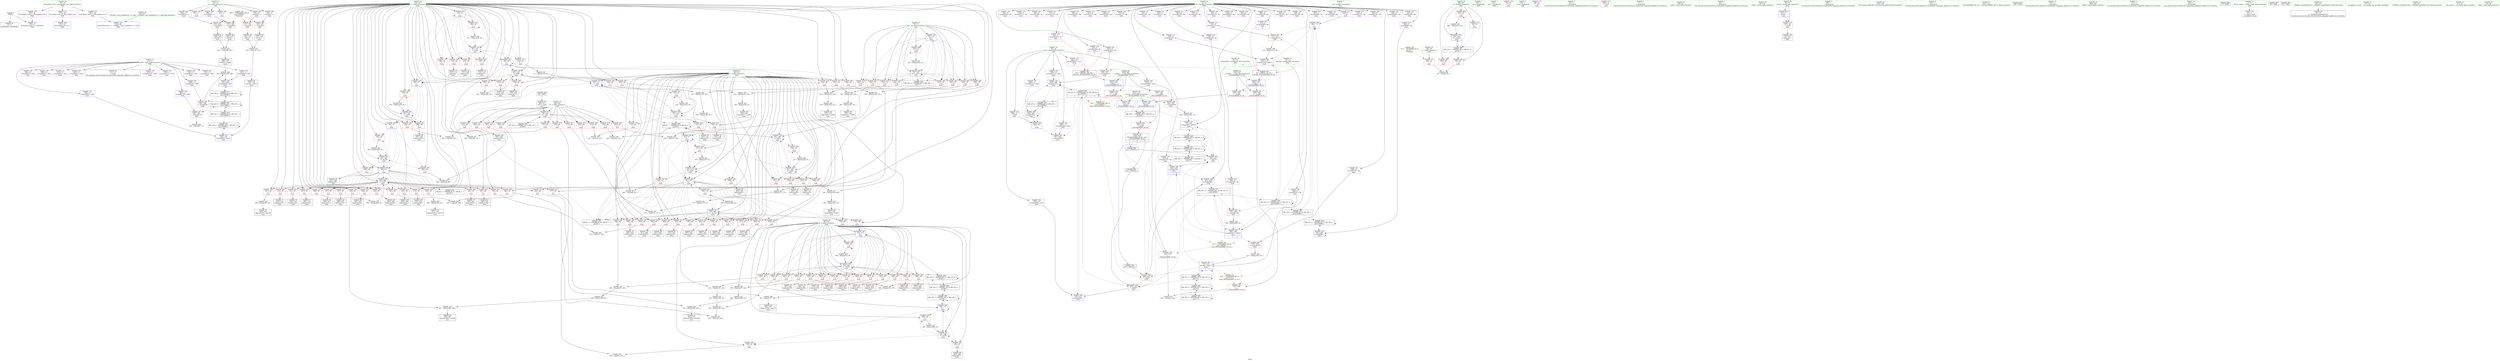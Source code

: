 digraph "SVFG" {
	label="SVFG";

	Node0x55dda0acea90 [shape=record,color=grey,label="{NodeID: 0\nNullPtr}"];
	Node0x55dda0acea90 -> Node0x55dda0afe830[style=solid];
	Node0x55dda0acea90 -> Node0x55dda0b103b0[style=solid];
	Node0x55dda0b1b640 [shape=record,color=grey,label="{NodeID: 443\n207 = cmp(198, 206, )\n}"];
	Node0x55dda0b1b640 -> Node0x55dda0b00850[style=solid];
	Node0x55dda0b0e7e0 [shape=record,color=red,label="{NodeID: 277\n494\<--68\n\<--n\nmain\n}"];
	Node0x55dda0b0e7e0 -> Node0x55dda0aff350[style=solid];
	Node0x55dda0b02590 [shape=record,color=red,label="{NodeID: 194\n278\<--60\n\<--i\nmain\n}"];
	Node0x55dda0b02590 -> Node0x55dda0b187c0[style=solid];
	Node0x55dda0aff900 [shape=record,color=purple,label="{NodeID: 111\n282\<--8\n\<--dp\nmain\n}"];
	Node0x55dda0aff900 -> Node0x55dda0b11690[style=solid];
	Node0x55dda0ad4100 [shape=record,color=green,label="{NodeID: 28\n64\<--65\nk\<--k_field_insensitive\nmain\n}"];
	Node0x55dda0ad4100 -> Node0x55dda0b0ceb0[style=solid];
	Node0x55dda0ad4100 -> Node0x55dda0b0cf80[style=solid];
	Node0x55dda0ad4100 -> Node0x55dda0b0d050[style=solid];
	Node0x55dda0ad4100 -> Node0x55dda0b0d120[style=solid];
	Node0x55dda0ad4100 -> Node0x55dda0b0d1f0[style=solid];
	Node0x55dda0ad4100 -> Node0x55dda0b0d2c0[style=solid];
	Node0x55dda0ad4100 -> Node0x55dda0b0d390[style=solid];
	Node0x55dda0ad4100 -> Node0x55dda0b0d460[style=solid];
	Node0x55dda0ad4100 -> Node0x55dda0b0d530[style=solid];
	Node0x55dda0ad4100 -> Node0x55dda0b0d600[style=solid];
	Node0x55dda0ad4100 -> Node0x55dda0b0d6d0[style=solid];
	Node0x55dda0ad4100 -> Node0x55dda0b0d7a0[style=solid];
	Node0x55dda0ad4100 -> Node0x55dda0b0d870[style=solid];
	Node0x55dda0ad4100 -> Node0x55dda0b0d940[style=solid];
	Node0x55dda0ad4100 -> Node0x55dda0b0da10[style=solid];
	Node0x55dda0ad4100 -> Node0x55dda0b0dae0[style=solid];
	Node0x55dda0ad4100 -> Node0x55dda0b0dbb0[style=solid];
	Node0x55dda0ad4100 -> Node0x55dda0b0dc80[style=solid];
	Node0x55dda0ad4100 -> Node0x55dda0b11280[style=solid];
	Node0x55dda0ad4100 -> Node0x55dda0b11420[style=solid];
	Node0x55dda0ad4100 -> Node0x55dda0b11de0[style=solid];
	Node0x55dda0ad4100 -> Node0x55dda0b12390[style=solid];
	Node0x55dda0b0fea0 [shape=record,color=red,label="{NodeID: 305\n530\<--526\n\<--__b.addr\n_ZSt3minIiERKT_S2_S2_\n}"];
	Node0x55dda0b0fea0 -> Node0x55dda0b10040[style=solid];
	Node0x55dda0b03c50 [shape=record,color=red,label="{NodeID: 222\n171\<--62\n\<--j\nmain\n}"];
	Node0x55dda0b03c50 -> Node0x55dda0b18640[style=solid];
	Node0x55dda0b05700 [shape=record,color=purple,label="{NodeID: 139\n451\<--8\narrayidx194\<--dp\nmain\n}"];
	Node0x55dda0b00370 [shape=record,color=black,label="{NodeID: 56\n185\<--184\nidxprom41\<--sub40\nmain\n}"];
	Node0x55dda0b3c720 [shape=record,color=black,label="{NodeID: 499\nMR_16V_2 = PHI(MR_16V_4, MR_16V_1, )\npts\{71 \}\n}"];
	Node0x55dda0b3c720 -> Node0x55dda0b10b30[style=dashed];
	Node0x55dda0b18dc0 [shape=record,color=grey,label="{NodeID: 416\n399 = Binary(397, 398, )\n}"];
	Node0x55dda0b18dc0 -> Node0x55dda0b190c0[style=solid];
	Node0x55dda0b115c0 [shape=record,color=blue,label="{NodeID: 333\n60\<--279\ni\<--inc96\nmain\n}"];
	Node0x55dda0b115c0 -> Node0x55dda0b023f0[style=dashed];
	Node0x55dda0b115c0 -> Node0x55dda0b024c0[style=dashed];
	Node0x55dda0b115c0 -> Node0x55dda0b02590[style=dashed];
	Node0x55dda0b115c0 -> Node0x55dda0b115c0[style=dashed];
	Node0x55dda0b115c0 -> Node0x55dda0b11760[style=dashed];
	Node0x55dda0b0d1f0 [shape=record,color=red,label="{NodeID: 250\n341\<--64\n\<--k\nmain\n}"];
	Node0x55dda0b0d1f0 -> Node0x55dda0b1a8c0[style=solid];
	Node0x55dda0b06dc0 [shape=record,color=purple,label="{NodeID: 167\n125\<--17\narrayidx11\<--s\nmain\n}"];
	Node0x55dda0b06dc0 -> Node0x55dda0b0f0d0[style=solid];
	Node0x55dda0b01a30 [shape=record,color=black,label="{NodeID: 84\n391\<--390\nidxprom158\<--\nmain\n}"];
	Node0x55dda0aeca70 [shape=record,color=green,label="{NodeID: 1\n7\<--1\n__dso_handle\<--dummyObj\nGlob }"];
	Node0x55dda0b1b7c0 [shape=record,color=grey,label="{NodeID: 444\n176 = cmp(174, 175, )\n}"];
	Node0x55dda0b0e8b0 [shape=record,color=red,label="{NodeID: 278\n153\<--70\n\<--len\nmain\n}"];
	Node0x55dda0b0e8b0 -> Node0x55dda0b1b040[style=solid];
	Node0x55dda0b02660 [shape=record,color=red,label="{NodeID: 195\n286\<--60\n\<--i\nmain\n}"];
	Node0x55dda0b02660 -> Node0x55dda0b1bc40[style=solid];
	Node0x55dda0aff9d0 [shape=record,color=purple,label="{NodeID: 112\n310\<--8\narrayidx111\<--dp\nmain\n}"];
	Node0x55dda0ad41d0 [shape=record,color=green,label="{NodeID: 29\n66\<--67\ntt\<--tt_field_insensitive\nmain\n}"];
	Node0x55dda0ad41d0 -> Node0x55dda0b0dd50[style=solid];
	Node0x55dda0ad41d0 -> Node0x55dda0b0de20[style=solid];
	Node0x55dda0ad41d0 -> Node0x55dda0b0def0[style=solid];
	Node0x55dda0ad41d0 -> Node0x55dda0b10580[style=solid];
	Node0x55dda0ad41d0 -> Node0x55dda0b12600[style=solid];
	Node0x55dda0b0ff70 [shape=record,color=red,label="{NodeID: 306\n536\<--526\n\<--__b.addr\n_ZSt3minIiERKT_S2_S2_\n}"];
	Node0x55dda0b0ff70 -> Node0x55dda0b12870[style=solid];
	Node0x55dda0b03d20 [shape=record,color=red,label="{NodeID: 223\n187\<--62\n\<--j\nmain\n}"];
	Node0x55dda0b03d20 -> Node0x55dda0b00440[style=solid];
	Node0x55dda0b057d0 [shape=record,color=purple,label="{NodeID: 140\n454\<--8\narrayidx196\<--dp\nmain\n}"];
	Node0x55dda0b00440 [shape=record,color=black,label="{NodeID: 57\n188\<--187\nidxprom43\<--\nmain\n}"];
	Node0x55dda0b3cc20 [shape=record,color=black,label="{NodeID: 500\nMR_18V_2 = PHI(MR_18V_3, MR_18V_1, )\npts\{73 \}\n}"];
	Node0x55dda0b3cc20 -> Node0x55dda0b39a20[style=dashed];
	Node0x55dda0b3cc20 -> Node0x55dda0b3cc20[style=dashed];
	Node0x55dda0b18f40 [shape=record,color=grey,label="{NodeID: 417\n201 = Binary(199, 200, )\n}"];
	Node0x55dda0b18f40 -> Node0x55dda0b18ac0[style=solid];
	Node0x55dda0b11690 [shape=record,color=blue,label="{NodeID: 334\n282\<--77\n\<--\nmain\n}"];
	Node0x55dda0b11690 -> Node0x55dda0b0f410[style=dashed];
	Node0x55dda0b11690 -> Node0x55dda0b11b70[style=dashed];
	Node0x55dda0b11690 -> Node0x55dda0b3d620[style=dashed];
	Node0x55dda0b0d2c0 [shape=record,color=red,label="{NodeID: 251\n356\<--64\n\<--k\nmain\n}"];
	Node0x55dda0b0d2c0 -> Node0x55dda0b013b0[style=solid];
	Node0x55dda0b06e90 [shape=record,color=purple,label="{NodeID: 168\n196\<--17\narrayidx48\<--s\nmain\n}"];
	Node0x55dda0b06e90 -> Node0x55dda0b0f270[style=solid];
	Node0x55dda0b01b00 [shape=record,color=black,label="{NodeID: 85\n394\<--393\nidxprom160\<--\nmain\n}"];
	Node0x55dda0acecf0 [shape=record,color=green,label="{NodeID: 2\n20\<--1\n.str\<--dummyObj\nGlob }"];
	Node0x55dda0b1b940 [shape=record,color=grey,label="{NodeID: 445\n242 = cmp(240, 241, )\n}"];
	Node0x55dda0b0e980 [shape=record,color=red,label="{NodeID: 279\n160\<--70\n\<--len\nmain\n}"];
	Node0x55dda0b0e980 -> Node0x55dda0b08e30[style=solid];
	Node0x55dda0b02730 [shape=record,color=red,label="{NodeID: 196\n290\<--60\n\<--i\nmain\n}"];
	Node0x55dda0b02730 -> Node0x55dda0b00e00[style=solid];
	Node0x55dda0affaa0 [shape=record,color=purple,label="{NodeID: 113\n311\<--8\narrayidx112\<--dp\nmain\n}"];
	Node0x55dda0ad42a0 [shape=record,color=green,label="{NodeID: 30\n68\<--69\nn\<--n_field_insensitive\nmain\n}"];
	Node0x55dda0ad42a0 -> Node0x55dda0b0dfc0[style=solid];
	Node0x55dda0ad42a0 -> Node0x55dda0b0e090[style=solid];
	Node0x55dda0ad42a0 -> Node0x55dda0b0e160[style=solid];
	Node0x55dda0ad42a0 -> Node0x55dda0b0e230[style=solid];
	Node0x55dda0ad42a0 -> Node0x55dda0b0e300[style=solid];
	Node0x55dda0ad42a0 -> Node0x55dda0b0e3d0[style=solid];
	Node0x55dda0ad42a0 -> Node0x55dda0b0e4a0[style=solid];
	Node0x55dda0ad42a0 -> Node0x55dda0b0e570[style=solid];
	Node0x55dda0ad42a0 -> Node0x55dda0b0e640[style=solid];
	Node0x55dda0ad42a0 -> Node0x55dda0b0e710[style=solid];
	Node0x55dda0ad42a0 -> Node0x55dda0b0e7e0[style=solid];
	Node0x55dda0ad42a0 -> Node0x55dda0b10650[style=solid];
	Node0x55dda0b10040 [shape=record,color=red,label="{NodeID: 307\n531\<--530\n\<--\n_ZSt3minIiERKT_S2_S2_\n}"];
	Node0x55dda0b10040 -> Node0x55dda0b1b340[style=solid];
	Node0x55dda0b03df0 [shape=record,color=red,label="{NodeID: 224\n199\<--62\n\<--j\nmain\n}"];
	Node0x55dda0b03df0 -> Node0x55dda0b18f40[style=solid];
	Node0x55dda0b058a0 [shape=record,color=purple,label="{NodeID: 141\n457\<--8\narrayidx198\<--dp\nmain\n}"];
	Node0x55dda0b058a0 -> Node0x55dda0b121f0[style=solid];
	Node0x55dda0b00510 [shape=record,color=black,label="{NodeID: 58\n195\<--194\nidxprom47\<--sub46\nmain\n}"];
	Node0x55dda0b3d120 [shape=record,color=black,label="{NodeID: 501\nMR_20V_2 = PHI(MR_20V_3, MR_20V_1, )\npts\{75 \}\n}"];
	Node0x55dda0b3d120 -> Node0x55dda0b39f20[style=dashed];
	Node0x55dda0b3d120 -> Node0x55dda0b3d120[style=dashed];
	Node0x55dda0b190c0 [shape=record,color=grey,label="{NodeID: 418\n400 = Binary(399, 83, )\n}"];
	Node0x55dda0b190c0 -> Node0x55dda0b18c40[style=solid];
	Node0x55dda0b11760 [shape=record,color=blue,label="{NodeID: 335\n60\<--77\ni\<--\nmain\n}"];
	Node0x55dda0b11760 -> Node0x55dda0b02660[style=dashed];
	Node0x55dda0b11760 -> Node0x55dda0b02730[style=dashed];
	Node0x55dda0b11760 -> Node0x55dda0b02800[style=dashed];
	Node0x55dda0b11760 -> Node0x55dda0b11900[style=dashed];
	Node0x55dda0b11760 -> Node0x55dda0b11aa0[style=dashed];
	Node0x55dda0b0d390 [shape=record,color=red,label="{NodeID: 252\n367\<--64\n\<--k\nmain\n}"];
	Node0x55dda0b0d390 -> Node0x55dda0b01620[style=solid];
	Node0x55dda0b06f60 [shape=record,color=purple,label="{NodeID: 169\n204\<--17\narrayidx53\<--s\nmain\n}"];
	Node0x55dda0b06f60 -> Node0x55dda0b0f340[style=solid];
	Node0x55dda0b01bd0 [shape=record,color=black,label="{NodeID: 86\n402\<--401\nidxprom165\<--sub164\nmain\n}"];
	Node0x55dda0aced80 [shape=record,color=green,label="{NodeID: 3\n22\<--1\n.str.1\<--dummyObj\nGlob }"];
	Node0x55dda0b1bac0 [shape=record,color=grey,label="{NodeID: 446\n305 = cmp(303, 304, )\n}"];
	Node0x55dda0b0ea50 [shape=record,color=red,label="{NodeID: 280\n167\<--70\n\<--len\nmain\n}"];
	Node0x55dda0b0ea50 -> Node0x55dda0b1a2c0[style=solid];
	Node0x55dda0b02800 [shape=record,color=red,label="{NodeID: 197\n295\<--60\n\<--i\nmain\n}"];
	Node0x55dda0b02800 -> Node0x55dda0b199c0[style=solid];
	Node0x55dda0affb70 [shape=record,color=purple,label="{NodeID: 114\n312\<--8\narrayidx113\<--dp\nmain\n}"];
	Node0x55dda0affb70 -> Node0x55dda0b0f410[style=solid];
	Node0x55dda0ad4370 [shape=record,color=green,label="{NodeID: 31\n70\<--71\nlen\<--len_field_insensitive\nmain\n}"];
	Node0x55dda0ad4370 -> Node0x55dda0b0e8b0[style=solid];
	Node0x55dda0ad4370 -> Node0x55dda0b0e980[style=solid];
	Node0x55dda0ad4370 -> Node0x55dda0b0ea50[style=solid];
	Node0x55dda0ad4370 -> Node0x55dda0b0eb20[style=solid];
	Node0x55dda0ad4370 -> Node0x55dda0b0ebf0[style=solid];
	Node0x55dda0ad4370 -> Node0x55dda0b0ecc0[style=solid];
	Node0x55dda0ad4370 -> Node0x55dda0b0ed90[style=solid];
	Node0x55dda0ad4370 -> Node0x55dda0b0ee60[style=solid];
	Node0x55dda0ad4370 -> Node0x55dda0b0ef30[style=solid];
	Node0x55dda0ad4370 -> Node0x55dda0b10b30[style=solid];
	Node0x55dda0ad4370 -> Node0x55dda0b11010[style=solid];
	Node0x55dda0b10110 [shape=record,color=red,label="{NodeID: 308\n533\<--532\n\<--\n_ZSt3minIiERKT_S2_S2_\n}"];
	Node0x55dda0b10110 -> Node0x55dda0b1b340[style=solid];
	Node0x55dda0b03ec0 [shape=record,color=red,label="{NodeID: 225\n219\<--62\n\<--j\nmain\n}"];
	Node0x55dda0b03ec0 -> Node0x55dda0b00ac0[style=solid];
	Node0x55dda0b05970 [shape=record,color=purple,label="{NodeID: 142\n465\<--8\narrayidx202\<--dp\nmain\n}"];
	Node0x55dda0b005e0 [shape=record,color=black,label="{NodeID: 59\n198\<--197\nconv49\<--\nmain\n}"];
	Node0x55dda0b005e0 -> Node0x55dda0b1b640[style=solid];
	Node0x55dda0b3d620 [shape=record,color=black,label="{NodeID: 502\nMR_22V_2 = PHI(MR_22V_8, MR_22V_1, )\npts\{100000 \}\n}"];
	Node0x55dda0b3d620 -> Node0x55dda0b11690[style=dashed];
	Node0x55dda0b3d620 -> Node0x55dda0b36820[style=dashed];
	Node0x55dda0b19240 [shape=record,color=grey,label="{NodeID: 419\n490 = Binary(489, 83, )\n}"];
	Node0x55dda0b19240 -> Node0x55dda0b12530[style=solid];
	Node0x55dda0b11830 [shape=record,color=blue,label="{NodeID: 336\n292\<--266\narrayidx102\<--\nmain\n}"];
	Node0x55dda0b11830 -> Node0x55dda0b11830[style=dashed];
	Node0x55dda0b11830 -> Node0x55dda0b119d0[style=dashed];
	Node0x55dda0b0d460 [shape=record,color=red,label="{NodeID: 253\n374\<--64\n\<--k\nmain\n}"];
	Node0x55dda0b0d460 -> Node0x55dda0b017c0[style=solid];
	Node0x55dda0b07030 [shape=record,color=purple,label="{NodeID: 170\n78\<--20\n\<--.str\nmain\n}"];
	Node0x55dda0b01ca0 [shape=record,color=black,label="{NodeID: 87\n405\<--404\nidxprom167\<--\nmain\n}"];
	Node0x55dda0ad5870 [shape=record,color=green,label="{NodeID: 4\n24\<--1\n.str.2\<--dummyObj\nGlob }"];
	Node0x55dda0b1bc40 [shape=record,color=grey,label="{NodeID: 447\n288 = cmp(286, 287, )\n}"];
	Node0x55dda0b0eb20 [shape=record,color=red,label="{NodeID: 281\n172\<--70\n\<--len\nmain\n}"];
	Node0x55dda0b0eb20 -> Node0x55dda0b18640[style=solid];
	Node0x55dda0b028d0 [shape=record,color=red,label="{NodeID: 198\n303\<--60\n\<--i\nmain\n}"];
	Node0x55dda0b028d0 -> Node0x55dda0b1bac0[style=solid];
	Node0x55dda0affc40 [shape=record,color=purple,label="{NodeID: 115\n317\<--8\narrayidx116\<--dp\nmain\n}"];
	Node0x55dda0ad4440 [shape=record,color=green,label="{NodeID: 32\n72\<--73\nref.tmp\<--ref.tmp_field_insensitive\nmain\n|{|<s1>7}}"];
	Node0x55dda0ad4440 -> Node0x55dda0b11f80[style=solid];
	Node0x55dda0ad4440:s1 -> Node0x55dda0b5d8f0[style=solid,color=red];
	Node0x55dda0b08e30 [shape=record,color=grey,label="{NodeID: 392\n161 = Binary(159, 160, )\n}"];
	Node0x55dda0b08e30 -> Node0x55dda0b09130[style=solid];
	Node0x55dda0b101e0 [shape=record,color=blue,label="{NodeID: 309\n551\<--27\nllvm.global_ctors_0\<--\nGlob }"];
	Node0x55dda0b03f90 [shape=record,color=red,label="{NodeID: 226\n224\<--62\n\<--j\nmain\n}"];
	Node0x55dda0b03f90 -> Node0x55dda0b19cc0[style=solid];
	Node0x55dda0b05a40 [shape=record,color=purple,label="{NodeID: 143\n468\<--8\narrayidx204\<--dp\nmain\n}"];
	Node0x55dda0b006b0 [shape=record,color=black,label="{NodeID: 60\n203\<--202\nidxprom52\<--sub51\nmain\n}"];
	Node0x55dda0b3db20 [shape=record,color=black,label="{NodeID: 503\nMR_24V_2 = PHI(MR_24V_6, MR_24V_1, )\npts\{130000 \}\n}"];
	Node0x55dda0b3db20 -> Node0x55dda0ae0140[style=dashed];
	Node0x55dda0b3db20 -> Node0x55dda0b38b20[style=dashed];
	Node0x55dda0b193c0 [shape=record,color=grey,label="{NodeID: 420\n441 = Binary(436, 440, )\n}"];
	Node0x55dda0b193c0 -> Node0x55dda0b02320[style=solid];
	Node0x55dda0b11900 [shape=record,color=blue,label="{NodeID: 337\n60\<--296\ni\<--inc104\nmain\n}"];
	Node0x55dda0b11900 -> Node0x55dda0b02660[style=dashed];
	Node0x55dda0b11900 -> Node0x55dda0b02730[style=dashed];
	Node0x55dda0b11900 -> Node0x55dda0b02800[style=dashed];
	Node0x55dda0b11900 -> Node0x55dda0b11900[style=dashed];
	Node0x55dda0b11900 -> Node0x55dda0b11aa0[style=dashed];
	Node0x55dda0b0d530 [shape=record,color=red,label="{NodeID: 254\n378\<--64\n\<--k\nmain\n}"];
	Node0x55dda0b0d530 -> Node0x55dda0b092b0[style=solid];
	Node0x55dda0b07100 [shape=record,color=purple,label="{NodeID: 171\n89\<--22\n\<--.str.1\nmain\n}"];
	Node0x55dda0b01d70 [shape=record,color=black,label="{NodeID: 88\n408\<--407\nidxprom169\<--\nmain\n}"];
	Node0x55dda0ad5900 [shape=record,color=green,label="{NodeID: 5\n27\<--1\n\<--dummyObj\nCan only get source location for instruction, argument, global var or function.}"];
	Node0x55dda0b42b40 [shape=record,color=yellow,style=double,label="{NodeID: 531\n28V_1 = ENCHI(MR_28V_0)\npts\{190000 \}\nFun[main]}"];
	Node0x55dda0b42b40 -> Node0x55dda0b0f000[style=dashed];
	Node0x55dda0b42b40 -> Node0x55dda0b0f0d0[style=dashed];
	Node0x55dda0b42b40 -> Node0x55dda0b0f270[style=dashed];
	Node0x55dda0b42b40 -> Node0x55dda0b0f340[style=dashed];
	Node0x55dda0b1bdc0 [shape=record,color=grey,label="{NodeID: 448\n164 = cmp(162, 163, )\n}"];
	Node0x55dda0b0ebf0 [shape=record,color=red,label="{NodeID: 282\n182\<--70\n\<--len\nmain\n}"];
	Node0x55dda0b0ebf0 -> Node0x55dda0b09a30[style=solid];
	Node0x55dda0b029a0 [shape=record,color=red,label="{NodeID: 199\n307\<--60\n\<--i\nmain\n}"];
	Node0x55dda0b029a0 -> Node0x55dda0b1aa40[style=solid];
	Node0x55dda0b04450 [shape=record,color=purple,label="{NodeID: 116\n318\<--8\narrayidx117\<--dp\nmain\n}"];
	Node0x55dda0ad4510 [shape=record,color=green,label="{NodeID: 33\n74\<--75\nref.tmp185\<--ref.tmp185_field_insensitive\nmain\n|{|<s1>8}}"];
	Node0x55dda0ad4510 -> Node0x55dda0b12120[style=solid];
	Node0x55dda0ad4510:s1 -> Node0x55dda0b5d8f0[style=solid,color=red];
	Node0x55dda0b08fb0 [shape=record,color=grey,label="{NodeID: 393\n504 = Binary(503, 83, )\n}"];
	Node0x55dda0b08fb0 -> Node0x55dda0b12600[style=solid];
	Node0x55dda0b102b0 [shape=record,color=blue,label="{NodeID: 310\n552\<--28\nllvm.global_ctors_1\<--_GLOBAL__sub_I_gvaibhav21_0_1.cpp\nGlob }"];
	Node0x55dda0b04060 [shape=record,color=red,label="{NodeID: 227\n246\<--62\n\<--j\nmain\n}"];
	Node0x55dda0b04060 -> Node0x55dda0b1c540[style=solid];
	Node0x55dda0b05b10 [shape=record,color=purple,label="{NodeID: 144\n471\<--8\narrayidx206\<--dp\nmain\n|{<s0>9}}"];
	Node0x55dda0b05b10:s0 -> Node0x55dda0b5d8f0[style=solid,color=red];
	Node0x55dda0b00780 [shape=record,color=black,label="{NodeID: 61\n206\<--205\nconv54\<--\nmain\n}"];
	Node0x55dda0b00780 -> Node0x55dda0b1b640[style=solid];
	Node0x55dda0b2ec20 [shape=record,color=black,label="{NodeID: 504\nMR_26V_2 = PHI(MR_26V_6, MR_26V_1, )\npts\{160000 \}\n}"];
	Node0x55dda0b2ec20 -> Node0x55dda0b11830[style=dashed];
	Node0x55dda0b2ec20 -> Node0x55dda0b119d0[style=dashed];
	Node0x55dda0b19540 [shape=record,color=grey,label="{NodeID: 421\n235 = Binary(234, 83, )\n}"];
	Node0x55dda0b19540 -> Node0x55dda0b11010[style=solid];
	Node0x55dda0b119d0 [shape=record,color=blue,label="{NodeID: 338\n299\<--83\n\<--\nmain\n}"];
	Node0x55dda0b119d0 -> Node0x55dda0b0fb60[style=dashed];
	Node0x55dda0b119d0 -> Node0x55dda0b11c40[style=dashed];
	Node0x55dda0b119d0 -> Node0x55dda0b2ec20[style=dashed];
	Node0x55dda0b0d600 [shape=record,color=red,label="{NodeID: 255\n393\<--64\n\<--k\nmain\n}"];
	Node0x55dda0b0d600 -> Node0x55dda0b01b00[style=solid];
	Node0x55dda0b071d0 [shape=record,color=purple,label="{NodeID: 172\n498\<--24\n\<--.str.2\nmain\n}"];
	Node0x55dda0b01e40 [shape=record,color=black,label="{NodeID: 89\n418\<--417\nidxprom173\<--\nmain\n}"];
	Node0x55dda0ad51e0 [shape=record,color=green,label="{NodeID: 6\n77\<--1\n\<--dummyObj\nCan only get source location for instruction, argument, global var or function.}"];
	Node0x55dda0b1bf40 [shape=record,color=grey,label="{NodeID: 449\n335 = cmp(333, 334, )\n}"];
	Node0x55dda0b0ecc0 [shape=record,color=red,label="{NodeID: 283\n192\<--70\n\<--len\nmain\n}"];
	Node0x55dda0b0ecc0 -> Node0x55dda0b09eb0[style=solid];
	Node0x55dda0b02a70 [shape=record,color=red,label="{NodeID: 200\n315\<--60\n\<--i\nmain\n}"];
	Node0x55dda0b02a70 -> Node0x55dda0b00fa0[style=solid];
	Node0x55dda0b04520 [shape=record,color=purple,label="{NodeID: 117\n319\<--8\narrayidx118\<--dp\nmain\n}"];
	Node0x55dda0b04520 -> Node0x55dda0b11b70[style=solid];
	Node0x55dda0ad45e0 [shape=record,color=green,label="{NodeID: 34\n80\<--81\nscanf\<--scanf_field_insensitive\n}"];
	Node0x55dda0b5ca70 [shape=record,color=black,label="{NodeID: 560\n413 = PHI(519, )\n}"];
	Node0x55dda0b5ca70 -> Node0x55dda0b0f820[style=solid];
	Node0x55dda0b09130 [shape=record,color=grey,label="{NodeID: 394\n162 = Binary(161, 83, )\n}"];
	Node0x55dda0b09130 -> Node0x55dda0b1bdc0[style=solid];
	Node0x55dda0b103b0 [shape=record,color=blue, style = dotted,label="{NodeID: 311\n553\<--3\nllvm.global_ctors_2\<--dummyVal\nGlob }"];
	Node0x55dda0b04130 [shape=record,color=red,label="{NodeID: 228\n259\<--62\n\<--j\nmain\n}"];
	Node0x55dda0b04130 -> Node0x55dda0b00c60[style=solid];
	Node0x55dda0b05be0 [shape=record,color=purple,label="{NodeID: 145\n132\<--11\narrayidx16\<--valid\nmain\n}"];
	Node0x55dda0b00850 [shape=record,color=black,label="{NodeID: 62\n208\<--207\nconv56\<--cmp55\nmain\n}"];
	Node0x55dda0b00850 -> Node0x55dda0b17ec0[style=solid];
	Node0x55dda0b196c0 [shape=record,color=grey,label="{NodeID: 422\n440 = Binary(439, 83, )\n}"];
	Node0x55dda0b196c0 -> Node0x55dda0b193c0[style=solid];
	Node0x55dda0b11aa0 [shape=record,color=blue,label="{NodeID: 339\n60\<--83\ni\<--\nmain\n}"];
	Node0x55dda0b11aa0 -> Node0x55dda0b028d0[style=dashed];
	Node0x55dda0b11aa0 -> Node0x55dda0b029a0[style=dashed];
	Node0x55dda0b11aa0 -> Node0x55dda0b02a70[style=dashed];
	Node0x55dda0b11aa0 -> Node0x55dda0b02b40[style=dashed];
	Node0x55dda0b11aa0 -> Node0x55dda0b02c10[style=dashed];
	Node0x55dda0b11aa0 -> Node0x55dda0b02ce0[style=dashed];
	Node0x55dda0b11aa0 -> Node0x55dda0b02db0[style=dashed];
	Node0x55dda0b11aa0 -> Node0x55dda0b02e80[style=dashed];
	Node0x55dda0b11aa0 -> Node0x55dda0b02f50[style=dashed];
	Node0x55dda0b11aa0 -> Node0x55dda0b03020[style=dashed];
	Node0x55dda0b11aa0 -> Node0x55dda0b030f0[style=dashed];
	Node0x55dda0b11aa0 -> Node0x55dda0b031c0[style=dashed];
	Node0x55dda0b11aa0 -> Node0x55dda0b03290[style=dashed];
	Node0x55dda0b11aa0 -> Node0x55dda0b03360[style=dashed];
	Node0x55dda0b11aa0 -> Node0x55dda0b03430[style=dashed];
	Node0x55dda0b11aa0 -> Node0x55dda0b03500[style=dashed];
	Node0x55dda0b11aa0 -> Node0x55dda0b035d0[style=dashed];
	Node0x55dda0b11aa0 -> Node0x55dda0b036a0[style=dashed];
	Node0x55dda0b11aa0 -> Node0x55dda0b03770[style=dashed];
	Node0x55dda0b11aa0 -> Node0x55dda0b03840[style=dashed];
	Node0x55dda0b11aa0 -> Node0x55dda0b12530[style=dashed];
	Node0x55dda0b11aa0 -> Node0x55dda0b3ae20[style=dashed];
	Node0x55dda0b0d6d0 [shape=record,color=red,label="{NodeID: 256\n397\<--64\n\<--k\nmain\n}"];
	Node0x55dda0b0d6d0 -> Node0x55dda0b18dc0[style=solid];
	Node0x55dda0b072a0 [shape=record,color=purple,label="{NodeID: 173\n551\<--26\nllvm.global_ctors_0\<--llvm.global_ctors\nGlob }"];
	Node0x55dda0b072a0 -> Node0x55dda0b101e0[style=solid];
	Node0x55dda0b01f10 [shape=record,color=black,label="{NodeID: 90\n421\<--420\nidxprom175\<--\nmain\n}"];
	Node0x55dda0ad5270 [shape=record,color=green,label="{NodeID: 7\n83\<--1\n\<--dummyObj\nCan only get source location for instruction, argument, global var or function.}"];
	Node0x55dda0b1c0c0 [shape=record,color=grey,label="{NodeID: 450\n116 = cmp(114, 115, )\n}"];
	Node0x55dda0b0ed90 [shape=record,color=red,label="{NodeID: 284\n200\<--70\n\<--len\nmain\n}"];
	Node0x55dda0b0ed90 -> Node0x55dda0b18f40[style=solid];
	Node0x55dda0b02b40 [shape=record,color=red,label="{NodeID: 201\n321\<--60\n\<--i\nmain\n}"];
	Node0x55dda0b02b40 -> Node0x55dda0b01070[style=solid];
	Node0x55dda0b045f0 [shape=record,color=purple,label="{NodeID: 118\n323\<--8\narrayidx120\<--dp\nmain\n}"];
	Node0x55dda0ad46e0 [shape=record,color=green,label="{NodeID: 35\n94\<--95\nstrlen\<--strlen_field_insensitive\n}"];
	Node0x55dda0b5d2d0 [shape=record,color=black,label="{NodeID: 561\n447 = PHI(519, )\n}"];
	Node0x55dda0b5d2d0 -> Node0x55dda0b0f9c0[style=solid];
	Node0x55dda0b092b0 [shape=record,color=grey,label="{NodeID: 395\n380 = Binary(378, 379, )\n}"];
	Node0x55dda0b092b0 -> Node0x55dda0b09430[style=solid];
	Node0x55dda0b104b0 [shape=record,color=blue,label="{NodeID: 312\n56\<--77\nretval\<--\nmain\n}"];
	Node0x55dda0b104b0 -> Node0x55dda0b075a0[style=dashed];
	Node0x55dda0b04200 [shape=record,color=red,label="{NodeID: 229\n273\<--62\n\<--j\nmain\n}"];
	Node0x55dda0b04200 -> Node0x55dda0b1a140[style=solid];
	Node0x55dda0b05cb0 [shape=record,color=purple,label="{NodeID: 146\n135\<--11\narrayidx18\<--valid\nmain\n}"];
	Node0x55dda0b00920 [shape=record,color=black,label="{NodeID: 63\n211\<--210\nidxprom57\<--\nmain\n}"];
	Node0x55dda0b19840 [shape=record,color=grey,label="{NodeID: 423\n230 = Binary(229, 83, )\n}"];
	Node0x55dda0b19840 -> Node0x55dda0b10f40[style=solid];
	Node0x55dda0b11b70 [shape=record,color=blue,label="{NodeID: 340\n319\<--314\narrayidx118\<--add114\nmain\n}"];
	Node0x55dda0b11b70 -> Node0x55dda0b0f4e0[style=dashed];
	Node0x55dda0b11b70 -> Node0x55dda0b3a420[style=dashed];
	Node0x55dda0b0d7a0 [shape=record,color=red,label="{NodeID: 257\n407\<--64\n\<--k\nmain\n}"];
	Node0x55dda0b0d7a0 -> Node0x55dda0b01d70[style=solid];
	Node0x55dda0b073a0 [shape=record,color=purple,label="{NodeID: 174\n552\<--26\nllvm.global_ctors_1\<--llvm.global_ctors\nGlob }"];
	Node0x55dda0b073a0 -> Node0x55dda0b102b0[style=solid];
	Node0x55dda0b01fe0 [shape=record,color=black,label="{NodeID: 91\n424\<--423\nidxprom177\<--\nmain\n}"];
	Node0x55dda0ad5300 [shape=record,color=green,label="{NodeID: 8\n99\<--1\n\<--dummyObj\nCan only get source location for instruction, argument, global var or function.}"];
	Node0x55dda0b1c240 [shape=record,color=grey,label="{NodeID: 451\n128 = cmp(122, 127, )\n}"];
	Node0x55dda0b1c240 -> Node0x55dda0afff60[style=solid];
	Node0x55dda0b0ee60 [shape=record,color=red,label="{NodeID: 285\n214\<--70\n\<--len\nmain\n}"];
	Node0x55dda0b0ee60 -> Node0x55dda0b18340[style=solid];
	Node0x55dda0b02c10 [shape=record,color=red,label="{NodeID: 202\n327\<--60\n\<--i\nmain\n}"];
	Node0x55dda0b02c10 -> Node0x55dda0b01140[style=solid];
	Node0x55dda0b046c0 [shape=record,color=purple,label="{NodeID: 119\n324\<--8\narrayidx121\<--dp\nmain\n}"];
	Node0x55dda0ad47e0 [shape=record,color=green,label="{NodeID: 36\n102\<--103\nllvm.memset.p0i8.i64\<--llvm.memset.p0i8.i64_field_insensitive\n}"];
	Node0x55dda0b5d3d0 [shape=record,color=black,label="{NodeID: 562\n472 = PHI(519, )\n}"];
	Node0x55dda0b5d3d0 -> Node0x55dda0b0fa90[style=solid];
	Node0x55dda0b09430 [shape=record,color=grey,label="{NodeID: 396\n381 = Binary(377, 380, )\n}"];
	Node0x55dda0b09430 -> Node0x55dda0b01890[style=solid];
	Node0x55dda0b10580 [shape=record,color=blue,label="{NodeID: 313\n66\<--83\ntt\<--\nmain\n}"];
	Node0x55dda0b10580 -> Node0x55dda0b3bd20[style=dashed];
	Node0x55dda0b042d0 [shape=record,color=red,label="{NodeID: 230\n333\<--62\n\<--j\nmain\n}"];
	Node0x55dda0b042d0 -> Node0x55dda0b1bf40[style=solid];
	Node0x55dda0b05d80 [shape=record,color=purple,label="{NodeID: 147\n138\<--11\narrayidx20\<--valid\nmain\n}"];
	Node0x55dda0b05d80 -> Node0x55dda0b108c0[style=solid];
	Node0x55dda0b009f0 [shape=record,color=black,label="{NodeID: 64\n217\<--216\nidxprom61\<--sub60\nmain\n}"];
	Node0x55dda0b199c0 [shape=record,color=grey,label="{NodeID: 424\n296 = Binary(295, 83, )\n}"];
	Node0x55dda0b199c0 -> Node0x55dda0b11900[style=solid];
	Node0x55dda0b11c40 [shape=record,color=blue,label="{NodeID: 341\n329\<--326\narrayidx124\<--\nmain\n}"];
	Node0x55dda0b11c40 -> Node0x55dda0b0fb60[style=dashed];
	Node0x55dda0b11c40 -> Node0x55dda0b11c40[style=dashed];
	Node0x55dda0b11c40 -> Node0x55dda0b30420[style=dashed];
	Node0x55dda0b11c40 -> Node0x55dda0b2ec20[style=dashed];
	Node0x55dda0b0d870 [shape=record,color=red,label="{NodeID: 258\n423\<--64\n\<--k\nmain\n}"];
	Node0x55dda0b0d870 -> Node0x55dda0b01fe0[style=solid];
	Node0x55dda0b074a0 [shape=record,color=purple,label="{NodeID: 175\n553\<--26\nllvm.global_ctors_2\<--llvm.global_ctors\nGlob }"];
	Node0x55dda0b074a0 -> Node0x55dda0b103b0[style=solid];
	Node0x55dda0b020b0 [shape=record,color=black,label="{NodeID: 92\n428\<--427\nidxprom179\<--\nmain\n}"];
	Node0x55dda0ace5f0 [shape=record,color=green,label="{NodeID: 9\n100\<--1\n\<--dummyObj\nCan only get source location for instruction, argument, global var or function.}"];
	Node0x55dda0b1c3c0 [shape=record,color=grey,label="{NodeID: 452\n254 = cmp(252, 253, )\n}"];
	Node0x55dda0b0ef30 [shape=record,color=red,label="{NodeID: 286\n234\<--70\n\<--len\nmain\n}"];
	Node0x55dda0b0ef30 -> Node0x55dda0b19540[style=solid];
	Node0x55dda0b02ce0 [shape=record,color=red,label="{NodeID: 203\n334\<--60\n\<--i\nmain\n}"];
	Node0x55dda0b02ce0 -> Node0x55dda0b1bf40[style=solid];
	Node0x55dda0b04790 [shape=record,color=purple,label="{NodeID: 120\n325\<--8\narrayidx122\<--dp\nmain\n}"];
	Node0x55dda0b04790 -> Node0x55dda0b0f4e0[style=solid];
	Node0x55dda0afe3a0 [shape=record,color=green,label="{NodeID: 37\n414\<--415\n_ZSt3minIiERKT_S2_S2_\<--_ZSt3minIiERKT_S2_S2__field_insensitive\n}"];
	Node0x55dda0b5d510 [shape=record,color=black,label="{NodeID: 563\n499 = PHI()\n}"];
	Node0x55dda0b36820 [shape=record,color=black,label="{NodeID: 480\nMR_22V_4 = PHI(MR_22V_5, MR_22V_3, )\npts\{100000 \}\n}"];
	Node0x55dda0b36820 -> Node0x55dda0b11350[style=dashed];
	Node0x55dda0b36820 -> Node0x55dda0b11690[style=dashed];
	Node0x55dda0b36820 -> Node0x55dda0b36820[style=dashed];
	Node0x55dda0b095b0 [shape=record,color=grey,label="{NodeID: 397\n111 = Binary(110, 83, )\n}"];
	Node0x55dda0b095b0 -> Node0x55dda0b107f0[style=solid];
	Node0x55dda0b10650 [shape=record,color=blue,label="{NodeID: 314\n68\<--96\nn\<--conv\nmain\n}"];
	Node0x55dda0b10650 -> Node0x55dda0b0dfc0[style=dashed];
	Node0x55dda0b10650 -> Node0x55dda0b0e090[style=dashed];
	Node0x55dda0b10650 -> Node0x55dda0b0e160[style=dashed];
	Node0x55dda0b10650 -> Node0x55dda0b0e230[style=dashed];
	Node0x55dda0b10650 -> Node0x55dda0b0e300[style=dashed];
	Node0x55dda0b10650 -> Node0x55dda0b0e3d0[style=dashed];
	Node0x55dda0b10650 -> Node0x55dda0b0e4a0[style=dashed];
	Node0x55dda0b10650 -> Node0x55dda0b0e570[style=dashed];
	Node0x55dda0b10650 -> Node0x55dda0b0e640[style=dashed];
	Node0x55dda0b10650 -> Node0x55dda0b0e710[style=dashed];
	Node0x55dda0b10650 -> Node0x55dda0b0e7e0[style=dashed];
	Node0x55dda0b10650 -> Node0x55dda0b3c220[style=dashed];
	Node0x55dda0b0c2c0 [shape=record,color=red,label="{NodeID: 231\n337\<--62\n\<--j\nmain\n}"];
	Node0x55dda0b0c2c0 -> Node0x55dda0b11de0[style=solid];
	Node0x55dda0b05e50 [shape=record,color=purple,label="{NodeID: 148\n180\<--11\narrayidx38\<--valid\nmain\n}"];
	Node0x55dda0b00ac0 [shape=record,color=black,label="{NodeID: 65\n220\<--219\nidxprom63\<--\nmain\n}"];
	Node0x55dda0b19b40 [shape=record,color=grey,label="{NodeID: 425\n439 = Binary(437, 438, )\n}"];
	Node0x55dda0b19b40 -> Node0x55dda0b196c0[style=solid];
	Node0x55dda0b11d10 [shape=record,color=blue,label="{NodeID: 342\n62\<--83\nj\<--\nmain\n}"];
	Node0x55dda0b11d10 -> Node0x55dda0b042d0[style=dashed];
	Node0x55dda0b11d10 -> Node0x55dda0b0c2c0[style=dashed];
	Node0x55dda0b11d10 -> Node0x55dda0b0c350[style=dashed];
	Node0x55dda0b11d10 -> Node0x55dda0b0c420[style=dashed];
	Node0x55dda0b11d10 -> Node0x55dda0b0c4f0[style=dashed];
	Node0x55dda0b11d10 -> Node0x55dda0b0c5c0[style=dashed];
	Node0x55dda0b11d10 -> Node0x55dda0b0c690[style=dashed];
	Node0x55dda0b11d10 -> Node0x55dda0b0c760[style=dashed];
	Node0x55dda0b11d10 -> Node0x55dda0b0c830[style=dashed];
	Node0x55dda0b11d10 -> Node0x55dda0b0c900[style=dashed];
	Node0x55dda0b11d10 -> Node0x55dda0b0c9d0[style=dashed];
	Node0x55dda0b11d10 -> Node0x55dda0b0caa0[style=dashed];
	Node0x55dda0b11d10 -> Node0x55dda0b0cb70[style=dashed];
	Node0x55dda0b11d10 -> Node0x55dda0b0cc40[style=dashed];
	Node0x55dda0b11d10 -> Node0x55dda0b0cd10[style=dashed];
	Node0x55dda0b11d10 -> Node0x55dda0b0cde0[style=dashed];
	Node0x55dda0b11d10 -> Node0x55dda0b11d10[style=dashed];
	Node0x55dda0b11d10 -> Node0x55dda0b12460[style=dashed];
	Node0x55dda0b11d10 -> Node0x55dda0b3b320[style=dashed];
	Node0x55dda0b0d940 [shape=record,color=red,label="{NodeID: 259\n433\<--64\n\<--k\nmain\n}"];
	Node0x55dda0b0d940 -> Node0x55dda0b02250[style=solid];
	Node0x55dda0b075a0 [shape=record,color=red,label="{NodeID: 176\n507\<--56\n\<--retval\nmain\n}"];
	Node0x55dda0b075a0 -> Node0x55dda0aff420[style=solid];
	Node0x55dda0b02180 [shape=record,color=black,label="{NodeID: 93\n431\<--430\nidxprom181\<--\nmain\n}"];
	Node0x55dda0ace680 [shape=record,color=green,label="{NodeID: 10\n101\<--1\n\<--dummyObj\nCan only get source location for instruction, argument, global var or function.}"];
	Node0x55dda0b1c540 [shape=record,color=grey,label="{NodeID: 453\n248 = cmp(246, 247, )\n}"];
	Node0x55dda0b0f000 [shape=record,color=red,label="{NodeID: 287\n121\<--120\n\<--arrayidx\nmain\n}"];
	Node0x55dda0b0f000 -> Node0x55dda0affcf0[style=solid];
	Node0x55dda0b02db0 [shape=record,color=red,label="{NodeID: 204\n346\<--60\n\<--i\nmain\n}"];
	Node0x55dda0b02db0 -> Node0x55dda0b1b4c0[style=solid];
	Node0x55dda0b04860 [shape=record,color=purple,label="{NodeID: 121\n352\<--8\narrayidx136\<--dp\nmain\n}"];
	Node0x55dda0afe430 [shape=record,color=green,label="{NodeID: 38\n500\<--501\nprintf\<--printf_field_insensitive\n}"];
	Node0x55dda0b5d5e0 [shape=record,color=black,label="{NodeID: 564\n520 = PHI(395, 435, 462, )\n0th arg _ZSt3minIiERKT_S2_S2_ }"];
	Node0x55dda0b5d5e0 -> Node0x55dda0b126d0[style=solid];
	Node0x55dda0b09730 [shape=record,color=grey,label="{NodeID: 398\n184 = Binary(183, 151, )\n}"];
	Node0x55dda0b09730 -> Node0x55dda0b00370[style=solid];
	Node0x55dda0b10720 [shape=record,color=blue,label="{NodeID: 315\n60\<--83\ni\<--\nmain\n}"];
	Node0x55dda0b10720 -> Node0x55dda0b07740[style=dashed];
	Node0x55dda0b10720 -> Node0x55dda0b07810[style=dashed];
	Node0x55dda0b10720 -> Node0x55dda0b078e0[style=dashed];
	Node0x55dda0b10720 -> Node0x55dda0b079b0[style=dashed];
	Node0x55dda0b10720 -> Node0x55dda0b07a80[style=dashed];
	Node0x55dda0b10720 -> Node0x55dda0b07b50[style=dashed];
	Node0x55dda0b10720 -> Node0x55dda0b10a60[style=dashed];
	Node0x55dda0b10720 -> Node0x55dda0b10c00[style=dashed];
	Node0x55dda0b10720 -> Node0x55dda0b110e0[style=dashed];
	Node0x55dda0b0c350 [shape=record,color=red,label="{NodeID: 232\n342\<--62\n\<--j\nmain\n}"];
	Node0x55dda0b0c350 -> Node0x55dda0b1a8c0[style=solid];
	Node0x55dda0b05f20 [shape=record,color=purple,label="{NodeID: 149\n186\<--11\narrayidx42\<--valid\nmain\n}"];
	Node0x55dda0b00b90 [shape=record,color=black,label="{NodeID: 66\n257\<--256\nidxprom83\<--\nmain\n}"];
	Node0x55dda0b19cc0 [shape=record,color=grey,label="{NodeID: 426\n225 = Binary(224, 83, )\n}"];
	Node0x55dda0b19cc0 -> Node0x55dda0b10e70[style=solid];
	Node0x55dda0b11de0 [shape=record,color=blue,label="{NodeID: 343\n64\<--337\nk\<--\nmain\n}"];
	Node0x55dda0b11de0 -> Node0x55dda0b0d120[style=dashed];
	Node0x55dda0b11de0 -> Node0x55dda0b0d1f0[style=dashed];
	Node0x55dda0b11de0 -> Node0x55dda0b0d2c0[style=dashed];
	Node0x55dda0b11de0 -> Node0x55dda0b0d390[style=dashed];
	Node0x55dda0b11de0 -> Node0x55dda0b0d460[style=dashed];
	Node0x55dda0b11de0 -> Node0x55dda0b0d530[style=dashed];
	Node0x55dda0b11de0 -> Node0x55dda0b0d600[style=dashed];
	Node0x55dda0b11de0 -> Node0x55dda0b0d6d0[style=dashed];
	Node0x55dda0b11de0 -> Node0x55dda0b0d7a0[style=dashed];
	Node0x55dda0b11de0 -> Node0x55dda0b0d870[style=dashed];
	Node0x55dda0b11de0 -> Node0x55dda0b0d940[style=dashed];
	Node0x55dda0b11de0 -> Node0x55dda0b0da10[style=dashed];
	Node0x55dda0b11de0 -> Node0x55dda0b0dae0[style=dashed];
	Node0x55dda0b11de0 -> Node0x55dda0b0dbb0[style=dashed];
	Node0x55dda0b11de0 -> Node0x55dda0b0dc80[style=dashed];
	Node0x55dda0b11de0 -> Node0x55dda0b12390[style=dashed];
	Node0x55dda0b11de0 -> Node0x55dda0b39520[style=dashed];
	Node0x55dda0b0da10 [shape=record,color=red,label="{NodeID: 260\n437\<--64\n\<--k\nmain\n}"];
	Node0x55dda0b0da10 -> Node0x55dda0b19b40[style=solid];
	Node0x55dda0b07670 [shape=record,color=red,label="{NodeID: 177\n86\<--58\n\<--t\nmain\n}"];
	Node0x55dda0b07670 -> Node0x55dda0b1aec0[style=solid];
	Node0x55dda0b02250 [shape=record,color=black,label="{NodeID: 94\n434\<--433\nidxprom183\<--\nmain\n}"];
	Node0x55dda0ace710 [shape=record,color=green,label="{NodeID: 11\n151\<--1\n\<--dummyObj\nCan only get source location for instruction, argument, global var or function.}"];
	Node0x55dda0b0f0d0 [shape=record,color=red,label="{NodeID: 288\n126\<--125\n\<--arrayidx11\nmain\n}"];
	Node0x55dda0b0f0d0 -> Node0x55dda0affe90[style=solid];
	Node0x55dda0b02e80 [shape=record,color=red,label="{NodeID: 205\n349\<--60\n\<--i\nmain\n}"];
	Node0x55dda0b02e80 -> Node0x55dda0b0a1b0[style=solid];
	Node0x55dda0b04930 [shape=record,color=purple,label="{NodeID: 122\n355\<--8\narrayidx138\<--dp\nmain\n}"];
	Node0x55dda0afe4c0 [shape=record,color=green,label="{NodeID: 39\n522\<--523\nretval\<--retval_field_insensitive\n_ZSt3minIiERKT_S2_S2_\n}"];
	Node0x55dda0afe4c0 -> Node0x55dda0b0fc30[style=solid];
	Node0x55dda0afe4c0 -> Node0x55dda0b12870[style=solid];
	Node0x55dda0afe4c0 -> Node0x55dda0b12940[style=solid];
	Node0x55dda0b5d8f0 [shape=record,color=black,label="{NodeID: 565\n521 = PHI(72, 74, 471, )\n1st arg _ZSt3minIiERKT_S2_S2_ }"];
	Node0x55dda0b5d8f0 -> Node0x55dda0b127a0[style=solid];
	Node0x55dda0b098b0 [shape=record,color=grey,label="{NodeID: 399\n147 = Binary(146, 83, )\n}"];
	Node0x55dda0b098b0 -> Node0x55dda0b10a60[style=solid];
	Node0x55dda0b107f0 [shape=record,color=blue,label="{NodeID: 316\n62\<--111\nj\<--add\nmain\n}"];
	Node0x55dda0b107f0 -> Node0x55dda0b03910[style=dashed];
	Node0x55dda0b107f0 -> Node0x55dda0b039e0[style=dashed];
	Node0x55dda0b107f0 -> Node0x55dda0b03ab0[style=dashed];
	Node0x55dda0b107f0 -> Node0x55dda0b03b80[style=dashed];
	Node0x55dda0b107f0 -> Node0x55dda0b107f0[style=dashed];
	Node0x55dda0b107f0 -> Node0x55dda0b10990[style=dashed];
	Node0x55dda0b107f0 -> Node0x55dda0b38120[style=dashed];
	Node0x55dda0b0c420 [shape=record,color=red,label="{NodeID: 233\n353\<--62\n\<--j\nmain\n}"];
	Node0x55dda0b0c420 -> Node0x55dda0b012e0[style=solid];
	Node0x55dda0b05ff0 [shape=record,color=purple,label="{NodeID: 150\n189\<--11\narrayidx44\<--valid\nmain\n}"];
	Node0x55dda0b05ff0 -> Node0x55dda0b0f1a0[style=solid];
	Node0x55dda0b00c60 [shape=record,color=black,label="{NodeID: 67\n260\<--259\nidxprom85\<--\nmain\n}"];
	Node0x55dda0b19e40 [shape=record,color=grey,label="{NodeID: 427\n445 = Binary(444, 151, )\n}"];
	Node0x55dda0b19e40 -> Node0x55dda0b12120[style=solid];
	Node0x55dda0b11eb0 [shape=record,color=blue,label="{NodeID: 344\n369\<--360\narrayidx147\<--add141\nmain\n|{|<s4>7}}"];
	Node0x55dda0b11eb0 -> Node0x55dda0b0f750[style=dashed];
	Node0x55dda0b11eb0 -> Node0x55dda0b0f820[style=dashed];
	Node0x55dda0b11eb0 -> Node0x55dda0b12050[style=dashed];
	Node0x55dda0b11eb0 -> Node0x55dda0b33620[style=dashed];
	Node0x55dda0b11eb0:s4 -> Node0x55dda0b41df0[style=dashed,color=red];
	Node0x55dda0b0dae0 [shape=record,color=red,label="{NodeID: 261\n455\<--64\n\<--k\nmain\n}"];
	Node0x55dda0b0dae0 -> Node0x55dda0afee70[style=solid];
	Node0x55dda0b07740 [shape=record,color=red,label="{NodeID: 178\n106\<--60\n\<--i\nmain\n}"];
	Node0x55dda0b07740 -> Node0x55dda0b1ad40[style=solid];
	Node0x55dda0b02320 [shape=record,color=black,label="{NodeID: 95\n442\<--441\nidxprom189\<--sub188\nmain\n}"];
	Node0x55dda0ace7e0 [shape=record,color=green,label="{NodeID: 12\n266\<--1\n\<--dummyObj\nCan only get source location for instruction, argument, global var or function.}"];
	Node0x55dda0ae0140 [shape=record,color=black,label="{NodeID: 455\nMR_24V_4 = PHI(MR_24V_5, MR_24V_3, )\npts\{130000 \}\n}"];
	Node0x55dda0ae0140 -> Node0x55dda0b108c0[style=dashed];
	Node0x55dda0ae0140 -> Node0x55dda0ae0140[style=dashed];
	Node0x55dda0ae0140 -> Node0x55dda0b38b20[style=dashed];
	Node0x55dda0b0f1a0 [shape=record,color=red,label="{NodeID: 289\n190\<--189\n\<--arrayidx44\nmain\n}"];
	Node0x55dda0b0f1a0 -> Node0x55dda0b17ec0[style=solid];
	Node0x55dda0b02f50 [shape=record,color=red,label="{NodeID: 206\n361\<--60\n\<--i\nmain\n}"];
	Node0x55dda0b02f50 -> Node0x55dda0b01480[style=solid];
	Node0x55dda0b04a00 [shape=record,color=purple,label="{NodeID: 123\n358\<--8\narrayidx140\<--dp\nmain\n}"];
	Node0x55dda0b04a00 -> Node0x55dda0b0f5b0[style=solid];
	Node0x55dda0afe590 [shape=record,color=green,label="{NodeID: 40\n524\<--525\n__a.addr\<--__a.addr_field_insensitive\n_ZSt3minIiERKT_S2_S2_\n}"];
	Node0x55dda0afe590 -> Node0x55dda0b0fd00[style=solid];
	Node0x55dda0afe590 -> Node0x55dda0b0fdd0[style=solid];
	Node0x55dda0afe590 -> Node0x55dda0b126d0[style=solid];
	Node0x55dda0b5dd20 [shape=record,color=black,label="{NodeID: 566\n79 = PHI()\n}"];
	Node0x55dda0b09a30 [shape=record,color=grey,label="{NodeID: 400\n183 = Binary(181, 182, )\n}"];
	Node0x55dda0b09a30 -> Node0x55dda0b09730[style=solid];
	Node0x55dda0b108c0 [shape=record,color=blue,label="{NodeID: 317\n138\<--129\narrayidx20\<--conv14\nmain\n}"];
	Node0x55dda0b108c0 -> Node0x55dda0ae0140[style=dashed];
	Node0x55dda0b0c4f0 [shape=record,color=red,label="{NodeID: 234\n364\<--62\n\<--j\nmain\n}"];
	Node0x55dda0b0c4f0 -> Node0x55dda0b01550[style=solid];
	Node0x55dda0b060c0 [shape=record,color=purple,label="{NodeID: 151\n212\<--11\narrayidx58\<--valid\nmain\n}"];
	Node0x55dda0b00d30 [shape=record,color=black,label="{NodeID: 68\n263\<--262\nidxprom87\<--\nmain\n}"];
	Node0x55dda0b40b30 [shape=record,color=black,label="{NodeID: 511\nMR_24V_8 = PHI(MR_24V_9, MR_24V_7, )\npts\{130000 \}\n}"];
	Node0x55dda0b40b30 -> Node0x55dda0b0f1a0[style=dashed];
	Node0x55dda0b40b30 -> Node0x55dda0b10da0[style=dashed];
	Node0x55dda0b40b30 -> Node0x55dda0b38b20[style=dashed];
	Node0x55dda0b40b30 -> Node0x55dda0b40b30[style=dashed];
	Node0x55dda0b19fc0 [shape=record,color=grey,label="{NodeID: 428\n360 = Binary(359, 83, )\n}"];
	Node0x55dda0b19fc0 -> Node0x55dda0b11eb0[style=solid];
	Node0x55dda0b11f80 [shape=record,color=blue,label="{NodeID: 345\n72\<--411\nref.tmp\<--add171\nmain\n|{|<s3>7}}"];
	Node0x55dda0b11f80 -> Node0x55dda0b0f820[style=dashed];
	Node0x55dda0b11f80 -> Node0x55dda0b0f9c0[style=dashed];
	Node0x55dda0b11f80 -> Node0x55dda0b32c20[style=dashed];
	Node0x55dda0b11f80:s3 -> Node0x55dda0b41c30[style=dashed,color=red];
	Node0x55dda0b0dbb0 [shape=record,color=red,label="{NodeID: 262\n469\<--64\n\<--k\nmain\n}"];
	Node0x55dda0b0dbb0 -> Node0x55dda0aff1b0[style=solid];
	Node0x55dda0b07810 [shape=record,color=red,label="{NodeID: 179\n110\<--60\n\<--i\nmain\n}"];
	Node0x55dda0b07810 -> Node0x55dda0b095b0[style=solid];
	Node0x55dda0afecd0 [shape=record,color=black,label="{NodeID: 96\n450\<--449\nidxprom193\<--\nmain\n}"];
	Node0x55dda0ad2a70 [shape=record,color=green,label="{NodeID: 13\n4\<--6\n_ZStL8__ioinit\<--_ZStL8__ioinit_field_insensitive\nGlob }"];
	Node0x55dda0ad2a70 -> Node0x55dda0aff5c0[style=solid];
	Node0x55dda0b0f270 [shape=record,color=red,label="{NodeID: 290\n197\<--196\n\<--arrayidx48\nmain\n}"];
	Node0x55dda0b0f270 -> Node0x55dda0b005e0[style=solid];
	Node0x55dda0b03020 [shape=record,color=red,label="{NodeID: 207\n377\<--60\n\<--i\nmain\n}"];
	Node0x55dda0b03020 -> Node0x55dda0b09430[style=solid];
	Node0x55dda0b04ad0 [shape=record,color=purple,label="{NodeID: 124\n363\<--8\narrayidx143\<--dp\nmain\n}"];
	Node0x55dda0afe660 [shape=record,color=green,label="{NodeID: 41\n526\<--527\n__b.addr\<--__b.addr_field_insensitive\n_ZSt3minIiERKT_S2_S2_\n}"];
	Node0x55dda0afe660 -> Node0x55dda0b0fea0[style=solid];
	Node0x55dda0afe660 -> Node0x55dda0b0ff70[style=solid];
	Node0x55dda0afe660 -> Node0x55dda0b127a0[style=solid];
	Node0x55dda0b5de20 [shape=record,color=black,label="{NodeID: 567\n38 = PHI()\n}"];
	Node0x55dda0b09bb0 [shape=record,color=grey,label="{NodeID: 401\n194 = Binary(193, 83, )\n}"];
	Node0x55dda0b09bb0 -> Node0x55dda0b00510[style=solid];
	Node0x55dda0b10990 [shape=record,color=blue,label="{NodeID: 318\n62\<--142\nj\<--inc\nmain\n}"];
	Node0x55dda0b10990 -> Node0x55dda0b03910[style=dashed];
	Node0x55dda0b10990 -> Node0x55dda0b039e0[style=dashed];
	Node0x55dda0b10990 -> Node0x55dda0b03ab0[style=dashed];
	Node0x55dda0b10990 -> Node0x55dda0b03b80[style=dashed];
	Node0x55dda0b10990 -> Node0x55dda0b107f0[style=dashed];
	Node0x55dda0b10990 -> Node0x55dda0b10990[style=dashed];
	Node0x55dda0b10990 -> Node0x55dda0b38120[style=dashed];
	Node0x55dda0b0c5c0 [shape=record,color=red,label="{NodeID: 235\n371\<--62\n\<--j\nmain\n}"];
	Node0x55dda0b0c5c0 -> Node0x55dda0b016f0[style=solid];
	Node0x55dda0b06190 [shape=record,color=purple,label="{NodeID: 152\n218\<--11\narrayidx62\<--valid\nmain\n}"];
	Node0x55dda0b00e00 [shape=record,color=black,label="{NodeID: 69\n291\<--290\nidxprom101\<--\nmain\n}"];
	Node0x55dda0b1a140 [shape=record,color=grey,label="{NodeID: 429\n274 = Binary(273, 83, )\n}"];
	Node0x55dda0b1a140 -> Node0x55dda0b114f0[style=solid];
	Node0x55dda0b12050 [shape=record,color=blue,label="{NodeID: 346\n425\<--416\narrayidx178\<--\nmain\n|{|<s2>8}}"];
	Node0x55dda0b12050 -> Node0x55dda0b0f9c0[style=dashed];
	Node0x55dda0b12050 -> Node0x55dda0b121f0[style=dashed];
	Node0x55dda0b12050:s2 -> Node0x55dda0b41df0[style=dashed,color=red];
	Node0x55dda0b0dc80 [shape=record,color=red,label="{NodeID: 263\n479\<--64\n\<--k\nmain\n}"];
	Node0x55dda0b0dc80 -> Node0x55dda0b18940[style=solid];
	Node0x55dda0b078e0 [shape=record,color=red,label="{NodeID: 180\n118\<--60\n\<--i\nmain\n}"];
	Node0x55dda0b078e0 -> Node0x55dda0afec00[style=solid];
	Node0x55dda0afeda0 [shape=record,color=black,label="{NodeID: 97\n453\<--452\nidxprom195\<--\nmain\n}"];
	Node0x55dda0ad2b40 [shape=record,color=green,label="{NodeID: 14\n8\<--10\ndp\<--dp_field_insensitive\nGlob }"];
	Node0x55dda0ad2b40 -> Node0x55dda0aff690[style=solid];
	Node0x55dda0ad2b40 -> Node0x55dda0aff760[style=solid];
	Node0x55dda0ad2b40 -> Node0x55dda0aff830[style=solid];
	Node0x55dda0ad2b40 -> Node0x55dda0aff900[style=solid];
	Node0x55dda0ad2b40 -> Node0x55dda0aff9d0[style=solid];
	Node0x55dda0ad2b40 -> Node0x55dda0affaa0[style=solid];
	Node0x55dda0ad2b40 -> Node0x55dda0affb70[style=solid];
	Node0x55dda0ad2b40 -> Node0x55dda0affc40[style=solid];
	Node0x55dda0ad2b40 -> Node0x55dda0b04450[style=solid];
	Node0x55dda0ad2b40 -> Node0x55dda0b04520[style=solid];
	Node0x55dda0ad2b40 -> Node0x55dda0b045f0[style=solid];
	Node0x55dda0ad2b40 -> Node0x55dda0b046c0[style=solid];
	Node0x55dda0ad2b40 -> Node0x55dda0b04790[style=solid];
	Node0x55dda0ad2b40 -> Node0x55dda0b04860[style=solid];
	Node0x55dda0ad2b40 -> Node0x55dda0b04930[style=solid];
	Node0x55dda0ad2b40 -> Node0x55dda0b04a00[style=solid];
	Node0x55dda0ad2b40 -> Node0x55dda0b04ad0[style=solid];
	Node0x55dda0ad2b40 -> Node0x55dda0b04ba0[style=solid];
	Node0x55dda0ad2b40 -> Node0x55dda0b04c70[style=solid];
	Node0x55dda0ad2b40 -> Node0x55dda0b04d40[style=solid];
	Node0x55dda0ad2b40 -> Node0x55dda0b04e10[style=solid];
	Node0x55dda0ad2b40 -> Node0x55dda0b04ee0[style=solid];
	Node0x55dda0ad2b40 -> Node0x55dda0b04fb0[style=solid];
	Node0x55dda0ad2b40 -> Node0x55dda0b05080[style=solid];
	Node0x55dda0ad2b40 -> Node0x55dda0b05150[style=solid];
	Node0x55dda0ad2b40 -> Node0x55dda0b05220[style=solid];
	Node0x55dda0ad2b40 -> Node0x55dda0b052f0[style=solid];
	Node0x55dda0ad2b40 -> Node0x55dda0b053c0[style=solid];
	Node0x55dda0ad2b40 -> Node0x55dda0b05490[style=solid];
	Node0x55dda0ad2b40 -> Node0x55dda0b05560[style=solid];
	Node0x55dda0ad2b40 -> Node0x55dda0b05630[style=solid];
	Node0x55dda0ad2b40 -> Node0x55dda0b05700[style=solid];
	Node0x55dda0ad2b40 -> Node0x55dda0b057d0[style=solid];
	Node0x55dda0ad2b40 -> Node0x55dda0b058a0[style=solid];
	Node0x55dda0ad2b40 -> Node0x55dda0b05970[style=solid];
	Node0x55dda0ad2b40 -> Node0x55dda0b05a40[style=solid];
	Node0x55dda0ad2b40 -> Node0x55dda0b05b10[style=solid];
	Node0x55dda0b0f340 [shape=record,color=red,label="{NodeID: 291\n205\<--204\n\<--arrayidx53\nmain\n}"];
	Node0x55dda0b0f340 -> Node0x55dda0b00780[style=solid];
	Node0x55dda0b030f0 [shape=record,color=red,label="{NodeID: 208\n387\<--60\n\<--i\nmain\n}"];
	Node0x55dda0b030f0 -> Node0x55dda0b01960[style=solid];
	Node0x55dda0b04ba0 [shape=record,color=purple,label="{NodeID: 125\n366\<--8\narrayidx145\<--dp\nmain\n}"];
	Node0x55dda0afe730 [shape=record,color=green,label="{NodeID: 42\n28\<--547\n_GLOBAL__sub_I_gvaibhav21_0_1.cpp\<--_GLOBAL__sub_I_gvaibhav21_0_1.cpp_field_insensitive\n}"];
	Node0x55dda0afe730 -> Node0x55dda0b102b0[style=solid];
	Node0x55dda0b5df20 [shape=record,color=black,label="{NodeID: 568\n91 = PHI()\n}"];
	Node0x55dda0b38120 [shape=record,color=black,label="{NodeID: 485\nMR_8V_7 = PHI(MR_8V_8, MR_8V_3, )\npts\{63 \}\n}"];
	Node0x55dda0b38120 -> Node0x55dda0b10cd0[style=dashed];
	Node0x55dda0b38120 -> Node0x55dda0b111b0[style=dashed];
	Node0x55dda0b38120 -> Node0x55dda0b11d10[style=dashed];
	Node0x55dda0b38120 -> Node0x55dda0b38120[style=dashed];
	Node0x55dda0b38120 -> Node0x55dda0b3b320[style=dashed];
	Node0x55dda0b09d30 [shape=record,color=grey,label="{NodeID: 402\n411 = Binary(410, 83, )\n}"];
	Node0x55dda0b09d30 -> Node0x55dda0b11f80[style=solid];
	Node0x55dda0b10a60 [shape=record,color=blue,label="{NodeID: 319\n60\<--147\ni\<--inc22\nmain\n}"];
	Node0x55dda0b10a60 -> Node0x55dda0b07740[style=dashed];
	Node0x55dda0b10a60 -> Node0x55dda0b07810[style=dashed];
	Node0x55dda0b10a60 -> Node0x55dda0b078e0[style=dashed];
	Node0x55dda0b10a60 -> Node0x55dda0b079b0[style=dashed];
	Node0x55dda0b10a60 -> Node0x55dda0b07a80[style=dashed];
	Node0x55dda0b10a60 -> Node0x55dda0b07b50[style=dashed];
	Node0x55dda0b10a60 -> Node0x55dda0b10a60[style=dashed];
	Node0x55dda0b10a60 -> Node0x55dda0b10c00[style=dashed];
	Node0x55dda0b10a60 -> Node0x55dda0b110e0[style=dashed];
	Node0x55dda0b0c690 [shape=record,color=red,label="{NodeID: 236\n379\<--62\n\<--j\nmain\n}"];
	Node0x55dda0b0c690 -> Node0x55dda0b092b0[style=solid];
	Node0x55dda0b06260 [shape=record,color=purple,label="{NodeID: 153\n221\<--11\narrayidx64\<--valid\nmain\n}"];
	Node0x55dda0b06260 -> Node0x55dda0b10da0[style=solid];
	Node0x55dda0b00ed0 [shape=record,color=black,label="{NodeID: 70\n309\<--308\nidxprom110\<--sub109\nmain\n}"];
	Node0x55dda0b1a2c0 [shape=record,color=grey,label="{NodeID: 430\n168 = Binary(166, 167, )\n}"];
	Node0x55dda0b1a2c0 -> Node0x55dda0b10cd0[style=solid];
	Node0x55dda0b12120 [shape=record,color=blue,label="{NodeID: 347\n74\<--445\nref.tmp185\<--add191\nmain\n|{|<s2>8}}"];
	Node0x55dda0b12120 -> Node0x55dda0b0f9c0[style=dashed];
	Node0x55dda0b12120 -> Node0x55dda0b33120[style=dashed];
	Node0x55dda0b12120:s2 -> Node0x55dda0b41c30[style=dashed,color=red];
	Node0x55dda0b0dd50 [shape=record,color=red,label="{NodeID: 264\n85\<--66\n\<--tt\nmain\n}"];
	Node0x55dda0b0dd50 -> Node0x55dda0b1aec0[style=solid];
	Node0x55dda0b079b0 [shape=record,color=red,label="{NodeID: 181\n130\<--60\n\<--i\nmain\n}"];
	Node0x55dda0b079b0 -> Node0x55dda0b00030[style=solid];
	Node0x55dda0afee70 [shape=record,color=black,label="{NodeID: 98\n456\<--455\nidxprom197\<--\nmain\n}"];
	Node0x55dda0ad2c10 [shape=record,color=green,label="{NodeID: 15\n11\<--13\nvalid\<--valid_field_insensitive\nGlob }"];
	Node0x55dda0ad2c10 -> Node0x55dda0afe930[style=solid];
	Node0x55dda0ad2c10 -> Node0x55dda0b05be0[style=solid];
	Node0x55dda0ad2c10 -> Node0x55dda0b05cb0[style=solid];
	Node0x55dda0ad2c10 -> Node0x55dda0b05d80[style=solid];
	Node0x55dda0ad2c10 -> Node0x55dda0b05e50[style=solid];
	Node0x55dda0ad2c10 -> Node0x55dda0b05f20[style=solid];
	Node0x55dda0ad2c10 -> Node0x55dda0b05ff0[style=solid];
	Node0x55dda0ad2c10 -> Node0x55dda0b060c0[style=solid];
	Node0x55dda0ad2c10 -> Node0x55dda0b06190[style=solid];
	Node0x55dda0ad2c10 -> Node0x55dda0b06260[style=solid];
	Node0x55dda0ad2c10 -> Node0x55dda0b06330[style=solid];
	Node0x55dda0ad2c10 -> Node0x55dda0b06400[style=solid];
	Node0x55dda0ad2c10 -> Node0x55dda0b064d0[style=solid];
	Node0x55dda0b0f410 [shape=record,color=red,label="{NodeID: 292\n313\<--312\n\<--arrayidx113\nmain\n}"];
	Node0x55dda0b0f410 -> Node0x55dda0b1abc0[style=solid];
	Node0x55dda0b031c0 [shape=record,color=red,label="{NodeID: 209\n396\<--60\n\<--i\nmain\n}"];
	Node0x55dda0b031c0 -> Node0x55dda0b18c40[style=solid];
	Node0x55dda0b04c70 [shape=record,color=purple,label="{NodeID: 126\n369\<--8\narrayidx147\<--dp\nmain\n}"];
	Node0x55dda0b04c70 -> Node0x55dda0b11eb0[style=solid];
	Node0x55dda0afe830 [shape=record,color=black,label="{NodeID: 43\n2\<--3\ndummyVal\<--dummyVal\n}"];
	Node0x55dda0b5e020 [shape=record,color=black,label="{NodeID: 569\n93 = PHI()\n}"];
	Node0x55dda0b5e020 -> Node0x55dda0afeb30[style=solid];
	Node0x55dda0b09eb0 [shape=record,color=grey,label="{NodeID: 403\n193 = Binary(191, 192, )\n}"];
	Node0x55dda0b09eb0 -> Node0x55dda0b09bb0[style=solid];
	Node0x55dda0b10b30 [shape=record,color=blue,label="{NodeID: 320\n70\<--151\nlen\<--\nmain\n}"];
	Node0x55dda0b10b30 -> Node0x55dda0b0e8b0[style=dashed];
	Node0x55dda0b10b30 -> Node0x55dda0b0e980[style=dashed];
	Node0x55dda0b10b30 -> Node0x55dda0b0ea50[style=dashed];
	Node0x55dda0b10b30 -> Node0x55dda0b0eb20[style=dashed];
	Node0x55dda0b10b30 -> Node0x55dda0b0ebf0[style=dashed];
	Node0x55dda0b10b30 -> Node0x55dda0b0ecc0[style=dashed];
	Node0x55dda0b10b30 -> Node0x55dda0b0ed90[style=dashed];
	Node0x55dda0b10b30 -> Node0x55dda0b0ee60[style=dashed];
	Node0x55dda0b10b30 -> Node0x55dda0b0ef30[style=dashed];
	Node0x55dda0b10b30 -> Node0x55dda0b11010[style=dashed];
	Node0x55dda0b10b30 -> Node0x55dda0b3c720[style=dashed];
	Node0x55dda0b0c760 [shape=record,color=red,label="{NodeID: 237\n390\<--62\n\<--j\nmain\n}"];
	Node0x55dda0b0c760 -> Node0x55dda0b01a30[style=solid];
	Node0x55dda0b06330 [shape=record,color=purple,label="{NodeID: 154\n373\<--11\narrayidx149\<--valid\nmain\n}"];
	Node0x55dda0b00fa0 [shape=record,color=black,label="{NodeID: 71\n316\<--315\nidxprom115\<--\nmain\n}"];
	Node0x55dda0b41c30 [shape=record,color=yellow,style=double,label="{NodeID: 514\n38V_1 = ENCHI(MR_38V_0)\npts\{73 75 \}\nFun[_ZSt3minIiERKT_S2_S2_]}"];
	Node0x55dda0b41c30 -> Node0x55dda0b10040[style=dashed];
	Node0x55dda0b1a440 [shape=record,color=grey,label="{NodeID: 431\n269 = Binary(268, 83, )\n}"];
	Node0x55dda0b1a440 -> Node0x55dda0b11420[style=solid];
	Node0x55dda0b121f0 [shape=record,color=blue,label="{NodeID: 348\n457\<--448\narrayidx198\<--\nmain\n}"];
	Node0x55dda0b121f0 -> Node0x55dda0b33620[style=dashed];
	Node0x55dda0b0de20 [shape=record,color=red,label="{NodeID: 265\n493\<--66\n\<--tt\nmain\n}"];
	Node0x55dda0b07a80 [shape=record,color=red,label="{NodeID: 182\n133\<--60\n\<--i\nmain\n}"];
	Node0x55dda0b07a80 -> Node0x55dda0b00100[style=solid];
	Node0x55dda0afef40 [shape=record,color=black,label="{NodeID: 99\n461\<--460\nidxprom199\<--\nmain\n}"];
	Node0x55dda0ad2ce0 [shape=record,color=green,label="{NodeID: 16\n14\<--16\nminn\<--minn_field_insensitive\nGlob }"];
	Node0x55dda0ad2ce0 -> Node0x55dda0b065a0[style=solid];
	Node0x55dda0ad2ce0 -> Node0x55dda0b06670[style=solid];
	Node0x55dda0ad2ce0 -> Node0x55dda0b06740[style=solid];
	Node0x55dda0ad2ce0 -> Node0x55dda0b06810[style=solid];
	Node0x55dda0ad2ce0 -> Node0x55dda0b068e0[style=solid];
	Node0x55dda0ad2ce0 -> Node0x55dda0b069b0[style=solid];
	Node0x55dda0ad2ce0 -> Node0x55dda0b06a80[style=solid];
	Node0x55dda0b0f4e0 [shape=record,color=red,label="{NodeID: 293\n326\<--325\n\<--arrayidx122\nmain\n}"];
	Node0x55dda0b0f4e0 -> Node0x55dda0b11c40[style=solid];
	Node0x55dda0b03290 [shape=record,color=red,label="{NodeID: 210\n417\<--60\n\<--i\nmain\n}"];
	Node0x55dda0b03290 -> Node0x55dda0b01e40[style=solid];
	Node0x55dda0b04d40 [shape=record,color=purple,label="{NodeID: 127\n389\<--8\narrayidx157\<--dp\nmain\n}"];
	Node0x55dda0afe930 [shape=record,color=black,label="{NodeID: 44\n12\<--11\n\<--valid\nCan only get source location for instruction, argument, global var or function.}"];
	Node0x55dda0b38b20 [shape=record,color=black,label="{NodeID: 487\nMR_24V_6 = PHI(MR_24V_7, MR_24V_3, )\npts\{130000 \}\n}"];
	Node0x55dda0b38b20 -> Node0x55dda0b0f680[style=dashed];
	Node0x55dda0b38b20 -> Node0x55dda0b38b20[style=dashed];
	Node0x55dda0b38b20 -> Node0x55dda0b3db20[style=dashed];
	Node0x55dda0b38b20 -> Node0x55dda0b40b30[style=dashed];
	Node0x55dda0b0a030 [shape=record,color=grey,label="{NodeID: 404\n485 = Binary(484, 83, )\n}"];
	Node0x55dda0b0a030 -> Node0x55dda0b12460[style=solid];
	Node0x55dda0b10c00 [shape=record,color=blue,label="{NodeID: 321\n60\<--83\ni\<--\nmain\n}"];
	Node0x55dda0b10c00 -> Node0x55dda0b07c20[style=dashed];
	Node0x55dda0b10c00 -> Node0x55dda0b07cf0[style=dashed];
	Node0x55dda0b10c00 -> Node0x55dda0b07dc0[style=dashed];
	Node0x55dda0b10c00 -> Node0x55dda0b07e90[style=dashed];
	Node0x55dda0b10c00 -> Node0x55dda0b07f60[style=dashed];
	Node0x55dda0b10c00 -> Node0x55dda0b08030[style=dashed];
	Node0x55dda0b10c00 -> Node0x55dda0b08100[style=dashed];
	Node0x55dda0b10c00 -> Node0x55dda0b081d0[style=dashed];
	Node0x55dda0b10c00 -> Node0x55dda0b10c00[style=dashed];
	Node0x55dda0b10c00 -> Node0x55dda0b10f40[style=dashed];
	Node0x55dda0b10c00 -> Node0x55dda0b110e0[style=dashed];
	Node0x55dda0b0c830 [shape=record,color=red,label="{NodeID: 238\n398\<--62\n\<--j\nmain\n}"];
	Node0x55dda0b0c830 -> Node0x55dda0b18dc0[style=solid];
	Node0x55dda0b06400 [shape=record,color=purple,label="{NodeID: 155\n376\<--11\narrayidx151\<--valid\nmain\n}"];
	Node0x55dda0b01070 [shape=record,color=black,label="{NodeID: 72\n322\<--321\nidxprom119\<--\nmain\n}"];
	Node0x55dda0b1a5c0 [shape=record,color=grey,label="{NodeID: 432\n142 = Binary(141, 83, )\n}"];
	Node0x55dda0b1a5c0 -> Node0x55dda0b10990[style=solid];
	Node0x55dda0b122c0 [shape=record,color=blue,label="{NodeID: 349\n476\<--473\narrayidx209\<--\nmain\n}"];
	Node0x55dda0b122c0 -> Node0x55dda0b30420[style=dashed];
	Node0x55dda0b0def0 [shape=record,color=red,label="{NodeID: 266\n503\<--66\n\<--tt\nmain\n}"];
	Node0x55dda0b0def0 -> Node0x55dda0b08fb0[style=solid];
	Node0x55dda0b07b50 [shape=record,color=red,label="{NodeID: 183\n146\<--60\n\<--i\nmain\n}"];
	Node0x55dda0b07b50 -> Node0x55dda0b098b0[style=solid];
	Node0x55dda0aff010 [shape=record,color=black,label="{NodeID: 100\n464\<--463\nidxprom201\<--\nmain\n}"];
	Node0x55dda0ad3930 [shape=record,color=green,label="{NodeID: 17\n17\<--19\ns\<--s_field_insensitive\nGlob }"];
	Node0x55dda0ad3930 -> Node0x55dda0b06b50[style=solid];
	Node0x55dda0ad3930 -> Node0x55dda0b06c20[style=solid];
	Node0x55dda0ad3930 -> Node0x55dda0b06cf0[style=solid];
	Node0x55dda0ad3930 -> Node0x55dda0b06dc0[style=solid];
	Node0x55dda0ad3930 -> Node0x55dda0b06e90[style=solid];
	Node0x55dda0ad3930 -> Node0x55dda0b06f60[style=solid];
	Node0x55dda0b30420 [shape=record,color=black,label="{NodeID: 460\nMR_26V_9 = PHI(MR_26V_10, MR_26V_8, )\npts\{160000 \}\n|{|<s9>7|<s10>8|<s11>9}}"];
	Node0x55dda0b30420 -> Node0x55dda0b0f820[style=dashed];
	Node0x55dda0b30420 -> Node0x55dda0b0f8f0[style=dashed];
	Node0x55dda0b30420 -> Node0x55dda0b0f9c0[style=dashed];
	Node0x55dda0b30420 -> Node0x55dda0b0fa90[style=dashed];
	Node0x55dda0b30420 -> Node0x55dda0b0fb60[style=dashed];
	Node0x55dda0b30420 -> Node0x55dda0b11c40[style=dashed];
	Node0x55dda0b30420 -> Node0x55dda0b122c0[style=dashed];
	Node0x55dda0b30420 -> Node0x55dda0b30420[style=dashed];
	Node0x55dda0b30420 -> Node0x55dda0b2ec20[style=dashed];
	Node0x55dda0b30420:s9 -> Node0x55dda0b41ed0[style=dashed,color=red];
	Node0x55dda0b30420:s10 -> Node0x55dda0b41ed0[style=dashed,color=red];
	Node0x55dda0b30420:s11 -> Node0x55dda0b41ed0[style=dashed,color=red];
	Node0x55dda0b0f5b0 [shape=record,color=red,label="{NodeID: 294\n359\<--358\n\<--arrayidx140\nmain\n}"];
	Node0x55dda0b0f5b0 -> Node0x55dda0b19fc0[style=solid];
	Node0x55dda0b03360 [shape=record,color=red,label="{NodeID: 211\n427\<--60\n\<--i\nmain\n}"];
	Node0x55dda0b03360 -> Node0x55dda0b020b0[style=solid];
	Node0x55dda0b04e10 [shape=record,color=purple,label="{NodeID: 128\n392\<--8\narrayidx159\<--dp\nmain\n}"];
	Node0x55dda0afea30 [shape=record,color=black,label="{NodeID: 45\n39\<--40\n\<--_ZNSt8ios_base4InitD1Ev\nCan only get source location for instruction, argument, global var or function.}"];
	Node0x55dda0b0a1b0 [shape=record,color=grey,label="{NodeID: 405\n350 = Binary(349, 83, )\n}"];
	Node0x55dda0b0a1b0 -> Node0x55dda0b01210[style=solid];
	Node0x55dda0b10cd0 [shape=record,color=blue,label="{NodeID: 322\n62\<--168\nj\<--add31\nmain\n}"];
	Node0x55dda0b10cd0 -> Node0x55dda0b03c50[style=dashed];
	Node0x55dda0b10cd0 -> Node0x55dda0b03d20[style=dashed];
	Node0x55dda0b10cd0 -> Node0x55dda0b03df0[style=dashed];
	Node0x55dda0b10cd0 -> Node0x55dda0b03ec0[style=dashed];
	Node0x55dda0b10cd0 -> Node0x55dda0b03f90[style=dashed];
	Node0x55dda0b10cd0 -> Node0x55dda0b10cd0[style=dashed];
	Node0x55dda0b10cd0 -> Node0x55dda0b10e70[style=dashed];
	Node0x55dda0b10cd0 -> Node0x55dda0b38120[style=dashed];
	Node0x55dda0b0c900 [shape=record,color=red,label="{NodeID: 239\n404\<--62\n\<--j\nmain\n}"];
	Node0x55dda0b0c900 -> Node0x55dda0b01ca0[style=solid];
	Node0x55dda0b064d0 [shape=record,color=purple,label="{NodeID: 156\n383\<--11\narrayidx155\<--valid\nmain\n}"];
	Node0x55dda0b064d0 -> Node0x55dda0b0f680[style=solid];
	Node0x55dda0b01140 [shape=record,color=black,label="{NodeID: 73\n328\<--327\nidxprom123\<--\nmain\n}"];
	Node0x55dda0b41df0 [shape=record,color=yellow,style=double,label="{NodeID: 516\n22V_1 = ENCHI(MR_22V_0)\npts\{100000 \}\nFun[_ZSt3minIiERKT_S2_S2_]}"];
	Node0x55dda0b41df0 -> Node0x55dda0b10040[style=dashed];
	Node0x55dda0b41df0 -> Node0x55dda0b10110[style=dashed];
	Node0x55dda0b1a740 [shape=record,color=grey,label="{NodeID: 433\n344 = Binary(343, 83, )\n}"];
	Node0x55dda0b1a740 -> Node0x55dda0b18040[style=solid];
	Node0x55dda0b12390 [shape=record,color=blue,label="{NodeID: 350\n64\<--480\nk\<--inc211\nmain\n}"];
	Node0x55dda0b12390 -> Node0x55dda0b0d120[style=dashed];
	Node0x55dda0b12390 -> Node0x55dda0b0d1f0[style=dashed];
	Node0x55dda0b12390 -> Node0x55dda0b0d2c0[style=dashed];
	Node0x55dda0b12390 -> Node0x55dda0b0d390[style=dashed];
	Node0x55dda0b12390 -> Node0x55dda0b0d460[style=dashed];
	Node0x55dda0b12390 -> Node0x55dda0b0d530[style=dashed];
	Node0x55dda0b12390 -> Node0x55dda0b0d600[style=dashed];
	Node0x55dda0b12390 -> Node0x55dda0b0d6d0[style=dashed];
	Node0x55dda0b12390 -> Node0x55dda0b0d7a0[style=dashed];
	Node0x55dda0b12390 -> Node0x55dda0b0d870[style=dashed];
	Node0x55dda0b12390 -> Node0x55dda0b0d940[style=dashed];
	Node0x55dda0b12390 -> Node0x55dda0b0da10[style=dashed];
	Node0x55dda0b12390 -> Node0x55dda0b0dae0[style=dashed];
	Node0x55dda0b12390 -> Node0x55dda0b0dbb0[style=dashed];
	Node0x55dda0b12390 -> Node0x55dda0b0dc80[style=dashed];
	Node0x55dda0b12390 -> Node0x55dda0b12390[style=dashed];
	Node0x55dda0b12390 -> Node0x55dda0b39520[style=dashed];
	Node0x55dda0b0dfc0 [shape=record,color=red,label="{NodeID: 267\n107\<--68\n\<--n\nmain\n}"];
	Node0x55dda0b0dfc0 -> Node0x55dda0b1ad40[style=solid];
	Node0x55dda0b07c20 [shape=record,color=red,label="{NodeID: 184\n159\<--60\n\<--i\nmain\n}"];
	Node0x55dda0b07c20 -> Node0x55dda0b08e30[style=solid];
	Node0x55dda0aff0e0 [shape=record,color=black,label="{NodeID: 101\n467\<--466\nidxprom203\<--\nmain\n}"];
	Node0x55dda0ad3a00 [shape=record,color=green,label="{NodeID: 18\n26\<--30\nllvm.global_ctors\<--llvm.global_ctors_field_insensitive\nGlob }"];
	Node0x55dda0ad3a00 -> Node0x55dda0b072a0[style=solid];
	Node0x55dda0ad3a00 -> Node0x55dda0b073a0[style=solid];
	Node0x55dda0ad3a00 -> Node0x55dda0b074a0[style=solid];
	Node0x55dda0b0f680 [shape=record,color=red,label="{NodeID: 295\n384\<--383\n\<--arrayidx155\nmain\n}"];
	Node0x55dda0b0f680 -> Node0x55dda0b1b1c0[style=solid];
	Node0x55dda0b03430 [shape=record,color=red,label="{NodeID: 212\n436\<--60\n\<--i\nmain\n}"];
	Node0x55dda0b03430 -> Node0x55dda0b193c0[style=solid];
	Node0x55dda0b04ee0 [shape=record,color=purple,label="{NodeID: 129\n395\<--8\narrayidx161\<--dp\nmain\n|{<s0>7}}"];
	Node0x55dda0b04ee0:s0 -> Node0x55dda0b5d5e0[style=solid,color=red];
	Node0x55dda0afeb30 [shape=record,color=black,label="{NodeID: 46\n96\<--93\nconv\<--call2\nmain\n}"];
	Node0x55dda0afeb30 -> Node0x55dda0b10650[style=solid];
	Node0x55dda0b39520 [shape=record,color=black,label="{NodeID: 489\nMR_10V_9 = PHI(MR_10V_11, MR_10V_8, )\npts\{65 \}\n}"];
	Node0x55dda0b39520 -> Node0x55dda0b11de0[style=dashed];
	Node0x55dda0b39520 -> Node0x55dda0b39520[style=dashed];
	Node0x55dda0b39520 -> Node0x55dda0b3b820[style=dashed];
	Node0x55dda0b17ec0 [shape=record,color=grey,label="{NodeID: 406\n209 = Binary(190, 208, )\n}"];
	Node0x55dda0b17ec0 -> Node0x55dda0b10da0[style=solid];
	Node0x55dda0b10da0 [shape=record,color=blue,label="{NodeID: 323\n221\<--209\narrayidx64\<--and\nmain\n}"];
	Node0x55dda0b10da0 -> Node0x55dda0b40b30[style=dashed];
	Node0x55dda0b0c9d0 [shape=record,color=red,label="{NodeID: 240\n420\<--62\n\<--j\nmain\n}"];
	Node0x55dda0b0c9d0 -> Node0x55dda0b01f10[style=solid];
	Node0x55dda0b065a0 [shape=record,color=purple,label="{NodeID: 157\n292\<--14\narrayidx102\<--minn\nmain\n}"];
	Node0x55dda0b065a0 -> Node0x55dda0b11830[style=solid];
	Node0x55dda0b01210 [shape=record,color=black,label="{NodeID: 74\n351\<--350\nidxprom135\<--sub134\nmain\n}"];
	Node0x55dda0b41ed0 [shape=record,color=yellow,style=double,label="{NodeID: 517\n26V_1 = ENCHI(MR_26V_0)\npts\{160000 \}\nFun[_ZSt3minIiERKT_S2_S2_]}"];
	Node0x55dda0b41ed0 -> Node0x55dda0b10110[style=dashed];
	Node0x55dda0b1a8c0 [shape=record,color=grey,label="{NodeID: 434\n343 = Binary(341, 342, )\n}"];
	Node0x55dda0b1a8c0 -> Node0x55dda0b1a740[style=solid];
	Node0x55dda0b12460 [shape=record,color=blue,label="{NodeID: 351\n62\<--485\nj\<--inc214\nmain\n}"];
	Node0x55dda0b12460 -> Node0x55dda0b042d0[style=dashed];
	Node0x55dda0b12460 -> Node0x55dda0b0c2c0[style=dashed];
	Node0x55dda0b12460 -> Node0x55dda0b0c350[style=dashed];
	Node0x55dda0b12460 -> Node0x55dda0b0c420[style=dashed];
	Node0x55dda0b12460 -> Node0x55dda0b0c4f0[style=dashed];
	Node0x55dda0b12460 -> Node0x55dda0b0c5c0[style=dashed];
	Node0x55dda0b12460 -> Node0x55dda0b0c690[style=dashed];
	Node0x55dda0b12460 -> Node0x55dda0b0c760[style=dashed];
	Node0x55dda0b12460 -> Node0x55dda0b0c830[style=dashed];
	Node0x55dda0b12460 -> Node0x55dda0b0c900[style=dashed];
	Node0x55dda0b12460 -> Node0x55dda0b0c9d0[style=dashed];
	Node0x55dda0b12460 -> Node0x55dda0b0caa0[style=dashed];
	Node0x55dda0b12460 -> Node0x55dda0b0cb70[style=dashed];
	Node0x55dda0b12460 -> Node0x55dda0b0cc40[style=dashed];
	Node0x55dda0b12460 -> Node0x55dda0b0cd10[style=dashed];
	Node0x55dda0b12460 -> Node0x55dda0b0cde0[style=dashed];
	Node0x55dda0b12460 -> Node0x55dda0b11d10[style=dashed];
	Node0x55dda0b12460 -> Node0x55dda0b12460[style=dashed];
	Node0x55dda0b12460 -> Node0x55dda0b3b320[style=dashed];
	Node0x55dda0b0e090 [shape=record,color=red,label="{NodeID: 268\n115\<--68\n\<--n\nmain\n}"];
	Node0x55dda0b0e090 -> Node0x55dda0b1c0c0[style=solid];
	Node0x55dda0b07cf0 [shape=record,color=red,label="{NodeID: 185\n166\<--60\n\<--i\nmain\n}"];
	Node0x55dda0b07cf0 -> Node0x55dda0b1a2c0[style=solid];
	Node0x55dda0aff1b0 [shape=record,color=black,label="{NodeID: 102\n470\<--469\nidxprom205\<--\nmain\n}"];
	Node0x55dda0ad3ad0 [shape=record,color=green,label="{NodeID: 19\n31\<--32\n__cxx_global_var_init\<--__cxx_global_var_init_field_insensitive\n}"];
	Node0x55dda0b0f750 [shape=record,color=red,label="{NodeID: 296\n410\<--409\n\<--arrayidx170\nmain\n}"];
	Node0x55dda0b0f750 -> Node0x55dda0b09d30[style=solid];
	Node0x55dda0b03500 [shape=record,color=red,label="{NodeID: 213\n449\<--60\n\<--i\nmain\n}"];
	Node0x55dda0b03500 -> Node0x55dda0afecd0[style=solid];
	Node0x55dda0b04fb0 [shape=record,color=purple,label="{NodeID: 130\n403\<--8\narrayidx166\<--dp\nmain\n}"];
	Node0x55dda0afec00 [shape=record,color=black,label="{NodeID: 47\n119\<--118\nidxprom\<--\nmain\n}"];
	Node0x55dda0b39a20 [shape=record,color=black,label="{NodeID: 490\nMR_18V_4 = PHI(MR_18V_5, MR_18V_3, )\npts\{73 \}\n}"];
	Node0x55dda0b39a20 -> Node0x55dda0b11f80[style=dashed];
	Node0x55dda0b39a20 -> Node0x55dda0b32c20[style=dashed];
	Node0x55dda0b39a20 -> Node0x55dda0b39a20[style=dashed];
	Node0x55dda0b39a20 -> Node0x55dda0b3cc20[style=dashed];
	Node0x55dda0b18040 [shape=record,color=grey,label="{NodeID: 407\n345 = Binary(340, 344, )\n}"];
	Node0x55dda0b18040 -> Node0x55dda0b1b4c0[style=solid];
	Node0x55dda0b10e70 [shape=record,color=blue,label="{NodeID: 324\n62\<--225\nj\<--inc66\nmain\n}"];
	Node0x55dda0b10e70 -> Node0x55dda0b03c50[style=dashed];
	Node0x55dda0b10e70 -> Node0x55dda0b03d20[style=dashed];
	Node0x55dda0b10e70 -> Node0x55dda0b03df0[style=dashed];
	Node0x55dda0b10e70 -> Node0x55dda0b03ec0[style=dashed];
	Node0x55dda0b10e70 -> Node0x55dda0b03f90[style=dashed];
	Node0x55dda0b10e70 -> Node0x55dda0b10cd0[style=dashed];
	Node0x55dda0b10e70 -> Node0x55dda0b10e70[style=dashed];
	Node0x55dda0b10e70 -> Node0x55dda0b38120[style=dashed];
	Node0x55dda0b0caa0 [shape=record,color=red,label="{NodeID: 241\n430\<--62\n\<--j\nmain\n}"];
	Node0x55dda0b0caa0 -> Node0x55dda0b02180[style=solid];
	Node0x55dda0b06670 [shape=record,color=purple,label="{NodeID: 158\n299\<--14\n\<--minn\nmain\n}"];
	Node0x55dda0b06670 -> Node0x55dda0b119d0[style=solid];
	Node0x55dda0b012e0 [shape=record,color=black,label="{NodeID: 75\n354\<--353\nidxprom137\<--\nmain\n}"];
	Node0x55dda0b1aa40 [shape=record,color=grey,label="{NodeID: 435\n308 = Binary(307, 83, )\n}"];
	Node0x55dda0b1aa40 -> Node0x55dda0b00ed0[style=solid];
	Node0x55dda0b12530 [shape=record,color=blue,label="{NodeID: 352\n60\<--490\ni\<--inc217\nmain\n}"];
	Node0x55dda0b12530 -> Node0x55dda0b028d0[style=dashed];
	Node0x55dda0b12530 -> Node0x55dda0b029a0[style=dashed];
	Node0x55dda0b12530 -> Node0x55dda0b02a70[style=dashed];
	Node0x55dda0b12530 -> Node0x55dda0b02b40[style=dashed];
	Node0x55dda0b12530 -> Node0x55dda0b02c10[style=dashed];
	Node0x55dda0b12530 -> Node0x55dda0b02ce0[style=dashed];
	Node0x55dda0b12530 -> Node0x55dda0b02db0[style=dashed];
	Node0x55dda0b12530 -> Node0x55dda0b02e80[style=dashed];
	Node0x55dda0b12530 -> Node0x55dda0b02f50[style=dashed];
	Node0x55dda0b12530 -> Node0x55dda0b03020[style=dashed];
	Node0x55dda0b12530 -> Node0x55dda0b030f0[style=dashed];
	Node0x55dda0b12530 -> Node0x55dda0b031c0[style=dashed];
	Node0x55dda0b12530 -> Node0x55dda0b03290[style=dashed];
	Node0x55dda0b12530 -> Node0x55dda0b03360[style=dashed];
	Node0x55dda0b12530 -> Node0x55dda0b03430[style=dashed];
	Node0x55dda0b12530 -> Node0x55dda0b03500[style=dashed];
	Node0x55dda0b12530 -> Node0x55dda0b035d0[style=dashed];
	Node0x55dda0b12530 -> Node0x55dda0b036a0[style=dashed];
	Node0x55dda0b12530 -> Node0x55dda0b03770[style=dashed];
	Node0x55dda0b12530 -> Node0x55dda0b03840[style=dashed];
	Node0x55dda0b12530 -> Node0x55dda0b12530[style=dashed];
	Node0x55dda0b12530 -> Node0x55dda0b3ae20[style=dashed];
	Node0x55dda0b0e160 [shape=record,color=red,label="{NodeID: 269\n154\<--68\n\<--n\nmain\n}"];
	Node0x55dda0b0e160 -> Node0x55dda0b1b040[style=solid];
	Node0x55dda0b07dc0 [shape=record,color=red,label="{NodeID: 186\n178\<--60\n\<--i\nmain\n}"];
	Node0x55dda0b07dc0 -> Node0x55dda0b002a0[style=solid];
	Node0x55dda0aff280 [shape=record,color=black,label="{NodeID: 103\n475\<--474\nidxprom208\<--\nmain\n}"];
	Node0x55dda0ad3ba0 [shape=record,color=green,label="{NodeID: 20\n35\<--36\n_ZNSt8ios_base4InitC1Ev\<--_ZNSt8ios_base4InitC1Ev_field_insensitive\n}"];
	Node0x55dda0b31320 [shape=record,color=black,label="{NodeID: 463\nMR_30V_3 = PHI(MR_30V_4, MR_30V_2, )\npts\{523 \}\n}"];
	Node0x55dda0b31320 -> Node0x55dda0b0fc30[style=dashed];
	Node0x55dda0b0f820 [shape=record,color=red,label="{NodeID: 297\n416\<--413\n\<--call172\nmain\n}"];
	Node0x55dda0b0f820 -> Node0x55dda0b12050[style=solid];
	Node0x55dda0b035d0 [shape=record,color=red,label="{NodeID: 214\n460\<--60\n\<--i\nmain\n}"];
	Node0x55dda0b035d0 -> Node0x55dda0afef40[style=solid];
	Node0x55dda0b05080 [shape=record,color=purple,label="{NodeID: 131\n406\<--8\narrayidx168\<--dp\nmain\n}"];
	Node0x55dda0affcf0 [shape=record,color=black,label="{NodeID: 48\n122\<--121\nconv9\<--\nmain\n}"];
	Node0x55dda0affcf0 -> Node0x55dda0b1c240[style=solid];
	Node0x55dda0b39f20 [shape=record,color=black,label="{NodeID: 491\nMR_20V_4 = PHI(MR_20V_5, MR_20V_3, )\npts\{75 \}\n}"];
	Node0x55dda0b39f20 -> Node0x55dda0b0f820[style=dashed];
	Node0x55dda0b39f20 -> Node0x55dda0b12120[style=dashed];
	Node0x55dda0b39f20 -> Node0x55dda0b33120[style=dashed];
	Node0x55dda0b39f20 -> Node0x55dda0b39f20[style=dashed];
	Node0x55dda0b39f20 -> Node0x55dda0b3d120[style=dashed];
	Node0x55dda0b181c0 [shape=record,color=grey,label="{NodeID: 408\n216 = Binary(215, 83, )\n}"];
	Node0x55dda0b181c0 -> Node0x55dda0b009f0[style=solid];
	Node0x55dda0b10f40 [shape=record,color=blue,label="{NodeID: 325\n60\<--230\ni\<--inc69\nmain\n}"];
	Node0x55dda0b10f40 -> Node0x55dda0b07c20[style=dashed];
	Node0x55dda0b10f40 -> Node0x55dda0b07cf0[style=dashed];
	Node0x55dda0b10f40 -> Node0x55dda0b07dc0[style=dashed];
	Node0x55dda0b10f40 -> Node0x55dda0b07e90[style=dashed];
	Node0x55dda0b10f40 -> Node0x55dda0b07f60[style=dashed];
	Node0x55dda0b10f40 -> Node0x55dda0b08030[style=dashed];
	Node0x55dda0b10f40 -> Node0x55dda0b08100[style=dashed];
	Node0x55dda0b10f40 -> Node0x55dda0b081d0[style=dashed];
	Node0x55dda0b10f40 -> Node0x55dda0b10c00[style=dashed];
	Node0x55dda0b10f40 -> Node0x55dda0b10f40[style=dashed];
	Node0x55dda0b10f40 -> Node0x55dda0b110e0[style=dashed];
	Node0x55dda0b0cb70 [shape=record,color=red,label="{NodeID: 242\n438\<--62\n\<--j\nmain\n}"];
	Node0x55dda0b0cb70 -> Node0x55dda0b19b40[style=solid];
	Node0x55dda0b06740 [shape=record,color=purple,label="{NodeID: 159\n329\<--14\narrayidx124\<--minn\nmain\n}"];
	Node0x55dda0b06740 -> Node0x55dda0b11c40[style=solid];
	Node0x55dda0b013b0 [shape=record,color=black,label="{NodeID: 76\n357\<--356\nidxprom139\<--\nmain\n}"];
	Node0x55dda0b420c0 [shape=record,color=yellow,style=double,label="{NodeID: 519\n4V_1 = ENCHI(MR_4V_0)\npts\{59 \}\nFun[main]}"];
	Node0x55dda0b420c0 -> Node0x55dda0b07670[style=dashed];
	Node0x55dda0b1abc0 [shape=record,color=grey,label="{NodeID: 436\n314 = Binary(313, 83, )\n}"];
	Node0x55dda0b1abc0 -> Node0x55dda0b11b70[style=solid];
	Node0x55dda0b12600 [shape=record,color=blue,label="{NodeID: 353\n66\<--504\ntt\<--inc223\nmain\n}"];
	Node0x55dda0b12600 -> Node0x55dda0b3bd20[style=dashed];
	Node0x55dda0b0e230 [shape=record,color=red,label="{NodeID: 270\n163\<--68\n\<--n\nmain\n}"];
	Node0x55dda0b0e230 -> Node0x55dda0b1bdc0[style=solid];
	Node0x55dda0b07e90 [shape=record,color=red,label="{NodeID: 187\n181\<--60\n\<--i\nmain\n}"];
	Node0x55dda0b07e90 -> Node0x55dda0b09a30[style=solid];
	Node0x55dda0aff350 [shape=record,color=black,label="{NodeID: 104\n495\<--494\nidxprom219\<--\nmain\n}"];
	Node0x55dda0ad32f0 [shape=record,color=green,label="{NodeID: 21\n41\<--42\n__cxa_atexit\<--__cxa_atexit_field_insensitive\n}"];
	Node0x55dda0b0f8f0 [shape=record,color=red,label="{NodeID: 298\n444\<--443\n\<--arrayidx190\nmain\n}"];
	Node0x55dda0b0f8f0 -> Node0x55dda0b19e40[style=solid];
	Node0x55dda0b036a0 [shape=record,color=red,label="{NodeID: 215\n463\<--60\n\<--i\nmain\n}"];
	Node0x55dda0b036a0 -> Node0x55dda0aff010[style=solid];
	Node0x55dda0b05150 [shape=record,color=purple,label="{NodeID: 132\n409\<--8\narrayidx170\<--dp\nmain\n}"];
	Node0x55dda0b05150 -> Node0x55dda0b0f750[style=solid];
	Node0x55dda0affdc0 [shape=record,color=black,label="{NodeID: 49\n124\<--123\nidxprom10\<--\nmain\n}"];
	Node0x55dda0b3a420 [shape=record,color=black,label="{NodeID: 492\nMR_22V_10 = PHI(MR_22V_11, MR_22V_9, )\npts\{100000 \}\n}"];
	Node0x55dda0b3a420 -> Node0x55dda0b0f410[style=dashed];
	Node0x55dda0b3a420 -> Node0x55dda0b0f5b0[style=dashed];
	Node0x55dda0b3a420 -> Node0x55dda0b11b70[style=dashed];
	Node0x55dda0b3a420 -> Node0x55dda0b11eb0[style=dashed];
	Node0x55dda0b3a420 -> Node0x55dda0b3a420[style=dashed];
	Node0x55dda0b3a420 -> Node0x55dda0b3d620[style=dashed];
	Node0x55dda0b18340 [shape=record,color=grey,label="{NodeID: 409\n215 = Binary(213, 214, )\n}"];
	Node0x55dda0b18340 -> Node0x55dda0b181c0[style=solid];
	Node0x55dda0b11010 [shape=record,color=blue,label="{NodeID: 326\n70\<--235\nlen\<--inc72\nmain\n}"];
	Node0x55dda0b11010 -> Node0x55dda0b0e8b0[style=dashed];
	Node0x55dda0b11010 -> Node0x55dda0b0e980[style=dashed];
	Node0x55dda0b11010 -> Node0x55dda0b0ea50[style=dashed];
	Node0x55dda0b11010 -> Node0x55dda0b0eb20[style=dashed];
	Node0x55dda0b11010 -> Node0x55dda0b0ebf0[style=dashed];
	Node0x55dda0b11010 -> Node0x55dda0b0ecc0[style=dashed];
	Node0x55dda0b11010 -> Node0x55dda0b0ed90[style=dashed];
	Node0x55dda0b11010 -> Node0x55dda0b0ee60[style=dashed];
	Node0x55dda0b11010 -> Node0x55dda0b0ef30[style=dashed];
	Node0x55dda0b11010 -> Node0x55dda0b11010[style=dashed];
	Node0x55dda0b11010 -> Node0x55dda0b3c720[style=dashed];
	Node0x55dda0b0cc40 [shape=record,color=red,label="{NodeID: 243\n452\<--62\n\<--j\nmain\n}"];
	Node0x55dda0b0cc40 -> Node0x55dda0afeda0[style=solid];
	Node0x55dda0b06810 [shape=record,color=purple,label="{NodeID: 160\n443\<--14\narrayidx190\<--minn\nmain\n}"];
	Node0x55dda0b06810 -> Node0x55dda0b0f8f0[style=solid];
	Node0x55dda0b01480 [shape=record,color=black,label="{NodeID: 77\n362\<--361\nidxprom142\<--\nmain\n}"];
	Node0x55dda0b1ad40 [shape=record,color=grey,label="{NodeID: 437\n108 = cmp(106, 107, )\n}"];
	Node0x55dda0b126d0 [shape=record,color=blue,label="{NodeID: 354\n524\<--520\n__a.addr\<--__a\n_ZSt3minIiERKT_S2_S2_\n}"];
	Node0x55dda0b126d0 -> Node0x55dda0b0fd00[style=dashed];
	Node0x55dda0b126d0 -> Node0x55dda0b0fdd0[style=dashed];
	Node0x55dda0b0e300 [shape=record,color=red,label="{NodeID: 271\n175\<--68\n\<--n\nmain\n}"];
	Node0x55dda0b0e300 -> Node0x55dda0b1b7c0[style=solid];
	Node0x55dda0b07f60 [shape=record,color=red,label="{NodeID: 188\n191\<--60\n\<--i\nmain\n}"];
	Node0x55dda0b07f60 -> Node0x55dda0b09eb0[style=solid];
	Node0x55dda0aff420 [shape=record,color=black,label="{NodeID: 105\n55\<--507\nmain_ret\<--\nmain\n}"];
	Node0x55dda0ad33c0 [shape=record,color=green,label="{NodeID: 22\n40\<--46\n_ZNSt8ios_base4InitD1Ev\<--_ZNSt8ios_base4InitD1Ev_field_insensitive\n}"];
	Node0x55dda0ad33c0 -> Node0x55dda0afea30[style=solid];
	Node0x55dda0b0f9c0 [shape=record,color=red,label="{NodeID: 299\n448\<--447\n\<--call192\nmain\n}"];
	Node0x55dda0b0f9c0 -> Node0x55dda0b121f0[style=solid];
	Node0x55dda0b03770 [shape=record,color=red,label="{NodeID: 216\n474\<--60\n\<--i\nmain\n}"];
	Node0x55dda0b03770 -> Node0x55dda0aff280[style=solid];
	Node0x55dda0b05220 [shape=record,color=purple,label="{NodeID: 133\n419\<--8\narrayidx174\<--dp\nmain\n}"];
	Node0x55dda0affe90 [shape=record,color=black,label="{NodeID: 50\n127\<--126\nconv12\<--\nmain\n}"];
	Node0x55dda0affe90 -> Node0x55dda0b1c240[style=solid];
	Node0x55dda0b184c0 [shape=record,color=grey,label="{NodeID: 410\n174 = Binary(173, 83, )\n}"];
	Node0x55dda0b184c0 -> Node0x55dda0b1b7c0[style=solid];
	Node0x55dda0b110e0 [shape=record,color=blue,label="{NodeID: 327\n60\<--77\ni\<--\nmain\n}"];
	Node0x55dda0b110e0 -> Node0x55dda0b023f0[style=dashed];
	Node0x55dda0b110e0 -> Node0x55dda0b024c0[style=dashed];
	Node0x55dda0b110e0 -> Node0x55dda0b02590[style=dashed];
	Node0x55dda0b110e0 -> Node0x55dda0b115c0[style=dashed];
	Node0x55dda0b110e0 -> Node0x55dda0b11760[style=dashed];
	Node0x55dda0b0cd10 [shape=record,color=red,label="{NodeID: 244\n466\<--62\n\<--j\nmain\n}"];
	Node0x55dda0b0cd10 -> Node0x55dda0aff0e0[style=solid];
	Node0x55dda0b068e0 [shape=record,color=purple,label="{NodeID: 161\n462\<--14\narrayidx200\<--minn\nmain\n|{<s0>9}}"];
	Node0x55dda0b068e0:s0 -> Node0x55dda0b5d5e0[style=solid,color=red];
	Node0x55dda0b01550 [shape=record,color=black,label="{NodeID: 78\n365\<--364\nidxprom144\<--\nmain\n}"];
	Node0x55dda0b1aec0 [shape=record,color=grey,label="{NodeID: 438\n87 = cmp(85, 86, )\n}"];
	Node0x55dda0b127a0 [shape=record,color=blue,label="{NodeID: 355\n526\<--521\n__b.addr\<--__b\n_ZSt3minIiERKT_S2_S2_\n}"];
	Node0x55dda0b127a0 -> Node0x55dda0b0fea0[style=dashed];
	Node0x55dda0b127a0 -> Node0x55dda0b0ff70[style=dashed];
	Node0x55dda0b0e3d0 [shape=record,color=red,label="{NodeID: 272\n241\<--68\n\<--n\nmain\n}"];
	Node0x55dda0b0e3d0 -> Node0x55dda0b1b940[style=solid];
	Node0x55dda0b08030 [shape=record,color=red,label="{NodeID: 189\n210\<--60\n\<--i\nmain\n}"];
	Node0x55dda0b08030 -> Node0x55dda0b00920[style=solid];
	Node0x55dda0aff4f0 [shape=record,color=black,label="{NodeID: 106\n519\<--542\n_ZSt3minIiERKT_S2_S2__ret\<--\n_ZSt3minIiERKT_S2_S2_\n|{<s0>7|<s1>8|<s2>9}}"];
	Node0x55dda0aff4f0:s0 -> Node0x55dda0b5ca70[style=solid,color=blue];
	Node0x55dda0aff4f0:s1 -> Node0x55dda0b5d2d0[style=solid,color=blue];
	Node0x55dda0aff4f0:s2 -> Node0x55dda0b5d3d0[style=solid,color=blue];
	Node0x55dda0ad3490 [shape=record,color=green,label="{NodeID: 23\n53\<--54\nmain\<--main_field_insensitive\n}"];
	Node0x55dda0b32220 [shape=record,color=black,label="{NodeID: 466\nMR_10V_3 = PHI(MR_10V_4, MR_10V_2, )\npts\{65 \}\n}"];
	Node0x55dda0b32220 -> Node0x55dda0b11280[style=dashed];
	Node0x55dda0b32220 -> Node0x55dda0b32220[style=dashed];
	Node0x55dda0b32220 -> Node0x55dda0b39520[style=dashed];
	Node0x55dda0b32220 -> Node0x55dda0b3b820[style=dashed];
	Node0x55dda0b0fa90 [shape=record,color=red,label="{NodeID: 300\n473\<--472\n\<--call207\nmain\n}"];
	Node0x55dda0b0fa90 -> Node0x55dda0b122c0[style=solid];
	Node0x55dda0b03840 [shape=record,color=red,label="{NodeID: 217\n489\<--60\n\<--i\nmain\n}"];
	Node0x55dda0b03840 -> Node0x55dda0b19240[style=solid];
	Node0x55dda0b052f0 [shape=record,color=purple,label="{NodeID: 134\n422\<--8\narrayidx176\<--dp\nmain\n}"];
	Node0x55dda0afff60 [shape=record,color=black,label="{NodeID: 51\n129\<--128\nconv14\<--cmp13\nmain\n}"];
	Node0x55dda0afff60 -> Node0x55dda0b108c0[style=solid];
	Node0x55dda0b3ae20 [shape=record,color=black,label="{NodeID: 494\nMR_6V_2 = PHI(MR_6V_17, MR_6V_1, )\npts\{61 \}\n}"];
	Node0x55dda0b3ae20 -> Node0x55dda0b10720[style=dashed];
	Node0x55dda0b18640 [shape=record,color=grey,label="{NodeID: 411\n173 = Binary(171, 172, )\n}"];
	Node0x55dda0b18640 -> Node0x55dda0b184c0[style=solid];
	Node0x55dda0b111b0 [shape=record,color=blue,label="{NodeID: 328\n62\<--77\nj\<--\nmain\n}"];
	Node0x55dda0b111b0 -> Node0x55dda0b04060[style=dashed];
	Node0x55dda0b111b0 -> Node0x55dda0b04130[style=dashed];
	Node0x55dda0b111b0 -> Node0x55dda0b04200[style=dashed];
	Node0x55dda0b111b0 -> Node0x55dda0b111b0[style=dashed];
	Node0x55dda0b111b0 -> Node0x55dda0b114f0[style=dashed];
	Node0x55dda0b111b0 -> Node0x55dda0b11d10[style=dashed];
	Node0x55dda0b111b0 -> Node0x55dda0b3b320[style=dashed];
	Node0x55dda0b0cde0 [shape=record,color=red,label="{NodeID: 245\n484\<--62\n\<--j\nmain\n}"];
	Node0x55dda0b0cde0 -> Node0x55dda0b0a030[style=solid];
	Node0x55dda0b069b0 [shape=record,color=purple,label="{NodeID: 162\n476\<--14\narrayidx209\<--minn\nmain\n}"];
	Node0x55dda0b069b0 -> Node0x55dda0b122c0[style=solid];
	Node0x55dda0b01620 [shape=record,color=black,label="{NodeID: 79\n368\<--367\nidxprom146\<--\nmain\n}"];
	Node0x55dda0b1b040 [shape=record,color=grey,label="{NodeID: 439\n155 = cmp(153, 154, )\n}"];
	Node0x55dda0b12870 [shape=record,color=blue,label="{NodeID: 356\n522\<--536\nretval\<--\n_ZSt3minIiERKT_S2_S2_\n}"];
	Node0x55dda0b12870 -> Node0x55dda0b31320[style=dashed];
	Node0x55dda0b0e4a0 [shape=record,color=red,label="{NodeID: 273\n247\<--68\n\<--n\nmain\n}"];
	Node0x55dda0b0e4a0 -> Node0x55dda0b1c540[style=solid];
	Node0x55dda0b08100 [shape=record,color=red,label="{NodeID: 190\n213\<--60\n\<--i\nmain\n}"];
	Node0x55dda0b08100 -> Node0x55dda0b18340[style=solid];
	Node0x55dda0aff5c0 [shape=record,color=purple,label="{NodeID: 107\n37\<--4\n\<--_ZStL8__ioinit\n__cxx_global_var_init\n}"];
	Node0x55dda0ad3590 [shape=record,color=green,label="{NodeID: 24\n56\<--57\nretval\<--retval_field_insensitive\nmain\n}"];
	Node0x55dda0ad3590 -> Node0x55dda0b075a0[style=solid];
	Node0x55dda0ad3590 -> Node0x55dda0b104b0[style=solid];
	Node0x55dda0b0fb60 [shape=record,color=red,label="{NodeID: 301\n497\<--496\n\<--arrayidx220\nmain\n}"];
	Node0x55dda0b03910 [shape=record,color=red,label="{NodeID: 218\n114\<--62\n\<--j\nmain\n}"];
	Node0x55dda0b03910 -> Node0x55dda0b1c0c0[style=solid];
	Node0x55dda0b053c0 [shape=record,color=purple,label="{NodeID: 135\n425\<--8\narrayidx178\<--dp\nmain\n}"];
	Node0x55dda0b053c0 -> Node0x55dda0b12050[style=solid];
	Node0x55dda0b00030 [shape=record,color=black,label="{NodeID: 52\n131\<--130\nidxprom15\<--\nmain\n}"];
	Node0x55dda0b3b320 [shape=record,color=black,label="{NodeID: 495\nMR_8V_2 = PHI(MR_8V_16, MR_8V_1, )\npts\{63 \}\n}"];
	Node0x55dda0b3b320 -> Node0x55dda0b107f0[style=dashed];
	Node0x55dda0b3b320 -> Node0x55dda0b38120[style=dashed];
	Node0x55dda0b187c0 [shape=record,color=grey,label="{NodeID: 412\n279 = Binary(278, 83, )\n}"];
	Node0x55dda0b187c0 -> Node0x55dda0b115c0[style=solid];
	Node0x55dda0b11280 [shape=record,color=blue,label="{NodeID: 329\n64\<--77\nk\<--\nmain\n}"];
	Node0x55dda0b11280 -> Node0x55dda0b0ceb0[style=dashed];
	Node0x55dda0b11280 -> Node0x55dda0b0cf80[style=dashed];
	Node0x55dda0b11280 -> Node0x55dda0b0d050[style=dashed];
	Node0x55dda0b11280 -> Node0x55dda0b11280[style=dashed];
	Node0x55dda0b11280 -> Node0x55dda0b11420[style=dashed];
	Node0x55dda0b11280 -> Node0x55dda0b32220[style=dashed];
	Node0x55dda0b0ceb0 [shape=record,color=red,label="{NodeID: 246\n252\<--64\n\<--k\nmain\n}"];
	Node0x55dda0b0ceb0 -> Node0x55dda0b1c3c0[style=solid];
	Node0x55dda0b06a80 [shape=record,color=purple,label="{NodeID: 163\n496\<--14\narrayidx220\<--minn\nmain\n}"];
	Node0x55dda0b06a80 -> Node0x55dda0b0fb60[style=solid];
	Node0x55dda0b016f0 [shape=record,color=black,label="{NodeID: 80\n372\<--371\nidxprom148\<--\nmain\n}"];
	Node0x55dda0b1b1c0 [shape=record,color=grey,label="{NodeID: 440\n385 = cmp(384, 77, )\n}"];
	Node0x55dda0b12940 [shape=record,color=blue,label="{NodeID: 357\n522\<--539\nretval\<--\n_ZSt3minIiERKT_S2_S2_\n}"];
	Node0x55dda0b12940 -> Node0x55dda0b31320[style=dashed];
	Node0x55dda0b0e570 [shape=record,color=red,label="{NodeID: 274\n253\<--68\n\<--n\nmain\n}"];
	Node0x55dda0b0e570 -> Node0x55dda0b1c3c0[style=solid];
	Node0x55dda0b081d0 [shape=record,color=red,label="{NodeID: 191\n229\<--60\n\<--i\nmain\n}"];
	Node0x55dda0b081d0 -> Node0x55dda0b19840[style=solid];
	Node0x55dda0aff690 [shape=record,color=purple,label="{NodeID: 108\n258\<--8\narrayidx84\<--dp\nmain\n}"];
	Node0x55dda0ad3660 [shape=record,color=green,label="{NodeID: 25\n58\<--59\nt\<--t_field_insensitive\nmain\n}"];
	Node0x55dda0ad3660 -> Node0x55dda0b07670[style=solid];
	Node0x55dda0b32c20 [shape=record,color=black,label="{NodeID: 468\nMR_18V_7 = PHI(MR_18V_6, MR_18V_5, )\npts\{73 \}\n}"];
	Node0x55dda0b32c20 -> Node0x55dda0b0fa90[style=dashed];
	Node0x55dda0b32c20 -> Node0x55dda0b11f80[style=dashed];
	Node0x55dda0b32c20 -> Node0x55dda0b32c20[style=dashed];
	Node0x55dda0b32c20 -> Node0x55dda0b39a20[style=dashed];
	Node0x55dda0b0fc30 [shape=record,color=red,label="{NodeID: 302\n542\<--522\n\<--retval\n_ZSt3minIiERKT_S2_S2_\n}"];
	Node0x55dda0b0fc30 -> Node0x55dda0aff4f0[style=solid];
	Node0x55dda0b039e0 [shape=record,color=red,label="{NodeID: 219\n123\<--62\n\<--j\nmain\n}"];
	Node0x55dda0b039e0 -> Node0x55dda0affdc0[style=solid];
	Node0x55dda0b05490 [shape=record,color=purple,label="{NodeID: 136\n429\<--8\narrayidx180\<--dp\nmain\n}"];
	Node0x55dda0b00100 [shape=record,color=black,label="{NodeID: 53\n134\<--133\nidxprom17\<--\nmain\n}"];
	Node0x55dda0b3b820 [shape=record,color=black,label="{NodeID: 496\nMR_10V_2 = PHI(MR_10V_8, MR_10V_1, )\npts\{65 \}\n}"];
	Node0x55dda0b3b820 -> Node0x55dda0b32220[style=dashed];
	Node0x55dda0b18940 [shape=record,color=grey,label="{NodeID: 413\n480 = Binary(479, 83, )\n}"];
	Node0x55dda0b18940 -> Node0x55dda0b12390[style=solid];
	Node0x55dda0b11350 [shape=record,color=blue,label="{NodeID: 330\n264\<--266\narrayidx88\<--\nmain\n}"];
	Node0x55dda0b11350 -> Node0x55dda0b11350[style=dashed];
	Node0x55dda0b11350 -> Node0x55dda0b36820[style=dashed];
	Node0x55dda0b0cf80 [shape=record,color=red,label="{NodeID: 247\n262\<--64\n\<--k\nmain\n}"];
	Node0x55dda0b0cf80 -> Node0x55dda0b00d30[style=solid];
	Node0x55dda0b06b50 [shape=record,color=purple,label="{NodeID: 164\n90\<--17\n\<--s\nmain\n}"];
	Node0x55dda0b017c0 [shape=record,color=black,label="{NodeID: 81\n375\<--374\nidxprom150\<--\nmain\n}"];
	Node0x55dda0b1b340 [shape=record,color=grey,label="{NodeID: 441\n534 = cmp(531, 533, )\n}"];
	Node0x55dda0b0e640 [shape=record,color=red,label="{NodeID: 275\n287\<--68\n\<--n\nmain\n}"];
	Node0x55dda0b0e640 -> Node0x55dda0b1bc40[style=solid];
	Node0x55dda0b023f0 [shape=record,color=red,label="{NodeID: 192\n240\<--60\n\<--i\nmain\n}"];
	Node0x55dda0b023f0 -> Node0x55dda0b1b940[style=solid];
	Node0x55dda0aff760 [shape=record,color=purple,label="{NodeID: 109\n261\<--8\narrayidx86\<--dp\nmain\n}"];
	Node0x55dda0ad3f60 [shape=record,color=green,label="{NodeID: 26\n60\<--61\ni\<--i_field_insensitive\nmain\n}"];
	Node0x55dda0ad3f60 -> Node0x55dda0b07740[style=solid];
	Node0x55dda0ad3f60 -> Node0x55dda0b07810[style=solid];
	Node0x55dda0ad3f60 -> Node0x55dda0b078e0[style=solid];
	Node0x55dda0ad3f60 -> Node0x55dda0b079b0[style=solid];
	Node0x55dda0ad3f60 -> Node0x55dda0b07a80[style=solid];
	Node0x55dda0ad3f60 -> Node0x55dda0b07b50[style=solid];
	Node0x55dda0ad3f60 -> Node0x55dda0b07c20[style=solid];
	Node0x55dda0ad3f60 -> Node0x55dda0b07cf0[style=solid];
	Node0x55dda0ad3f60 -> Node0x55dda0b07dc0[style=solid];
	Node0x55dda0ad3f60 -> Node0x55dda0b07e90[style=solid];
	Node0x55dda0ad3f60 -> Node0x55dda0b07f60[style=solid];
	Node0x55dda0ad3f60 -> Node0x55dda0b08030[style=solid];
	Node0x55dda0ad3f60 -> Node0x55dda0b08100[style=solid];
	Node0x55dda0ad3f60 -> Node0x55dda0b081d0[style=solid];
	Node0x55dda0ad3f60 -> Node0x55dda0b023f0[style=solid];
	Node0x55dda0ad3f60 -> Node0x55dda0b024c0[style=solid];
	Node0x55dda0ad3f60 -> Node0x55dda0b02590[style=solid];
	Node0x55dda0ad3f60 -> Node0x55dda0b02660[style=solid];
	Node0x55dda0ad3f60 -> Node0x55dda0b02730[style=solid];
	Node0x55dda0ad3f60 -> Node0x55dda0b02800[style=solid];
	Node0x55dda0ad3f60 -> Node0x55dda0b028d0[style=solid];
	Node0x55dda0ad3f60 -> Node0x55dda0b029a0[style=solid];
	Node0x55dda0ad3f60 -> Node0x55dda0b02a70[style=solid];
	Node0x55dda0ad3f60 -> Node0x55dda0b02b40[style=solid];
	Node0x55dda0ad3f60 -> Node0x55dda0b02c10[style=solid];
	Node0x55dda0ad3f60 -> Node0x55dda0b02ce0[style=solid];
	Node0x55dda0ad3f60 -> Node0x55dda0b02db0[style=solid];
	Node0x55dda0ad3f60 -> Node0x55dda0b02e80[style=solid];
	Node0x55dda0ad3f60 -> Node0x55dda0b02f50[style=solid];
	Node0x55dda0ad3f60 -> Node0x55dda0b03020[style=solid];
	Node0x55dda0ad3f60 -> Node0x55dda0b030f0[style=solid];
	Node0x55dda0ad3f60 -> Node0x55dda0b031c0[style=solid];
	Node0x55dda0ad3f60 -> Node0x55dda0b03290[style=solid];
	Node0x55dda0ad3f60 -> Node0x55dda0b03360[style=solid];
	Node0x55dda0ad3f60 -> Node0x55dda0b03430[style=solid];
	Node0x55dda0ad3f60 -> Node0x55dda0b03500[style=solid];
	Node0x55dda0ad3f60 -> Node0x55dda0b035d0[style=solid];
	Node0x55dda0ad3f60 -> Node0x55dda0b036a0[style=solid];
	Node0x55dda0ad3f60 -> Node0x55dda0b03770[style=solid];
	Node0x55dda0ad3f60 -> Node0x55dda0b03840[style=solid];
	Node0x55dda0ad3f60 -> Node0x55dda0b10720[style=solid];
	Node0x55dda0ad3f60 -> Node0x55dda0b10a60[style=solid];
	Node0x55dda0ad3f60 -> Node0x55dda0b10c00[style=solid];
	Node0x55dda0ad3f60 -> Node0x55dda0b10f40[style=solid];
	Node0x55dda0ad3f60 -> Node0x55dda0b110e0[style=solid];
	Node0x55dda0ad3f60 -> Node0x55dda0b115c0[style=solid];
	Node0x55dda0ad3f60 -> Node0x55dda0b11760[style=solid];
	Node0x55dda0ad3f60 -> Node0x55dda0b11900[style=solid];
	Node0x55dda0ad3f60 -> Node0x55dda0b11aa0[style=solid];
	Node0x55dda0ad3f60 -> Node0x55dda0b12530[style=solid];
	Node0x55dda0b33120 [shape=record,color=black,label="{NodeID: 469\nMR_20V_7 = PHI(MR_20V_6, MR_20V_5, )\npts\{75 \}\n}"];
	Node0x55dda0b33120 -> Node0x55dda0b0f820[style=dashed];
	Node0x55dda0b33120 -> Node0x55dda0b0fa90[style=dashed];
	Node0x55dda0b33120 -> Node0x55dda0b12120[style=dashed];
	Node0x55dda0b33120 -> Node0x55dda0b33120[style=dashed];
	Node0x55dda0b33120 -> Node0x55dda0b39f20[style=dashed];
	Node0x55dda0b0fd00 [shape=record,color=red,label="{NodeID: 303\n532\<--524\n\<--__a.addr\n_ZSt3minIiERKT_S2_S2_\n}"];
	Node0x55dda0b0fd00 -> Node0x55dda0b10110[style=solid];
	Node0x55dda0b03ab0 [shape=record,color=red,label="{NodeID: 220\n136\<--62\n\<--j\nmain\n}"];
	Node0x55dda0b03ab0 -> Node0x55dda0b001d0[style=solid];
	Node0x55dda0b05560 [shape=record,color=purple,label="{NodeID: 137\n432\<--8\narrayidx182\<--dp\nmain\n}"];
	Node0x55dda0b001d0 [shape=record,color=black,label="{NodeID: 54\n137\<--136\nidxprom19\<--\nmain\n}"];
	Node0x55dda0b3bd20 [shape=record,color=black,label="{NodeID: 497\nMR_12V_3 = PHI(MR_12V_4, MR_12V_2, )\npts\{67 \}\n}"];
	Node0x55dda0b3bd20 -> Node0x55dda0b0dd50[style=dashed];
	Node0x55dda0b3bd20 -> Node0x55dda0b0de20[style=dashed];
	Node0x55dda0b3bd20 -> Node0x55dda0b0def0[style=dashed];
	Node0x55dda0b3bd20 -> Node0x55dda0b12600[style=dashed];
	Node0x55dda0b18ac0 [shape=record,color=grey,label="{NodeID: 414\n202 = Binary(201, 83, )\n}"];
	Node0x55dda0b18ac0 -> Node0x55dda0b006b0[style=solid];
	Node0x55dda0b11420 [shape=record,color=blue,label="{NodeID: 331\n64\<--269\nk\<--inc90\nmain\n}"];
	Node0x55dda0b11420 -> Node0x55dda0b0ceb0[style=dashed];
	Node0x55dda0b11420 -> Node0x55dda0b0cf80[style=dashed];
	Node0x55dda0b11420 -> Node0x55dda0b0d050[style=dashed];
	Node0x55dda0b11420 -> Node0x55dda0b11280[style=dashed];
	Node0x55dda0b11420 -> Node0x55dda0b11420[style=dashed];
	Node0x55dda0b11420 -> Node0x55dda0b32220[style=dashed];
	Node0x55dda0b0d050 [shape=record,color=red,label="{NodeID: 248\n268\<--64\n\<--k\nmain\n}"];
	Node0x55dda0b0d050 -> Node0x55dda0b1a440[style=solid];
	Node0x55dda0b06c20 [shape=record,color=purple,label="{NodeID: 165\n92\<--17\n\<--s\nmain\n}"];
	Node0x55dda0b01890 [shape=record,color=black,label="{NodeID: 82\n382\<--381\nidxprom154\<--sub153\nmain\n}"];
	Node0x55dda0b1b4c0 [shape=record,color=grey,label="{NodeID: 442\n347 = cmp(345, 346, )\n}"];
	Node0x55dda0b0e710 [shape=record,color=red,label="{NodeID: 276\n304\<--68\n\<--n\nmain\n}"];
	Node0x55dda0b0e710 -> Node0x55dda0b1bac0[style=solid];
	Node0x55dda0b024c0 [shape=record,color=red,label="{NodeID: 193\n256\<--60\n\<--i\nmain\n}"];
	Node0x55dda0b024c0 -> Node0x55dda0b00b90[style=solid];
	Node0x55dda0aff830 [shape=record,color=purple,label="{NodeID: 110\n264\<--8\narrayidx88\<--dp\nmain\n}"];
	Node0x55dda0aff830 -> Node0x55dda0b11350[style=solid];
	Node0x55dda0ad4030 [shape=record,color=green,label="{NodeID: 27\n62\<--63\nj\<--j_field_insensitive\nmain\n}"];
	Node0x55dda0ad4030 -> Node0x55dda0b03910[style=solid];
	Node0x55dda0ad4030 -> Node0x55dda0b039e0[style=solid];
	Node0x55dda0ad4030 -> Node0x55dda0b03ab0[style=solid];
	Node0x55dda0ad4030 -> Node0x55dda0b03b80[style=solid];
	Node0x55dda0ad4030 -> Node0x55dda0b03c50[style=solid];
	Node0x55dda0ad4030 -> Node0x55dda0b03d20[style=solid];
	Node0x55dda0ad4030 -> Node0x55dda0b03df0[style=solid];
	Node0x55dda0ad4030 -> Node0x55dda0b03ec0[style=solid];
	Node0x55dda0ad4030 -> Node0x55dda0b03f90[style=solid];
	Node0x55dda0ad4030 -> Node0x55dda0b04060[style=solid];
	Node0x55dda0ad4030 -> Node0x55dda0b04130[style=solid];
	Node0x55dda0ad4030 -> Node0x55dda0b04200[style=solid];
	Node0x55dda0ad4030 -> Node0x55dda0b042d0[style=solid];
	Node0x55dda0ad4030 -> Node0x55dda0b0c2c0[style=solid];
	Node0x55dda0ad4030 -> Node0x55dda0b0c350[style=solid];
	Node0x55dda0ad4030 -> Node0x55dda0b0c420[style=solid];
	Node0x55dda0ad4030 -> Node0x55dda0b0c4f0[style=solid];
	Node0x55dda0ad4030 -> Node0x55dda0b0c5c0[style=solid];
	Node0x55dda0ad4030 -> Node0x55dda0b0c690[style=solid];
	Node0x55dda0ad4030 -> Node0x55dda0b0c760[style=solid];
	Node0x55dda0ad4030 -> Node0x55dda0b0c830[style=solid];
	Node0x55dda0ad4030 -> Node0x55dda0b0c900[style=solid];
	Node0x55dda0ad4030 -> Node0x55dda0b0c9d0[style=solid];
	Node0x55dda0ad4030 -> Node0x55dda0b0caa0[style=solid];
	Node0x55dda0ad4030 -> Node0x55dda0b0cb70[style=solid];
	Node0x55dda0ad4030 -> Node0x55dda0b0cc40[style=solid];
	Node0x55dda0ad4030 -> Node0x55dda0b0cd10[style=solid];
	Node0x55dda0ad4030 -> Node0x55dda0b0cde0[style=solid];
	Node0x55dda0ad4030 -> Node0x55dda0b107f0[style=solid];
	Node0x55dda0ad4030 -> Node0x55dda0b10990[style=solid];
	Node0x55dda0ad4030 -> Node0x55dda0b10cd0[style=solid];
	Node0x55dda0ad4030 -> Node0x55dda0b10e70[style=solid];
	Node0x55dda0ad4030 -> Node0x55dda0b111b0[style=solid];
	Node0x55dda0ad4030 -> Node0x55dda0b114f0[style=solid];
	Node0x55dda0ad4030 -> Node0x55dda0b11d10[style=solid];
	Node0x55dda0ad4030 -> Node0x55dda0b12460[style=solid];
	Node0x55dda0b33620 [shape=record,color=black,label="{NodeID: 470\nMR_22V_15 = PHI(MR_22V_14, MR_22V_12, )\npts\{100000 \}\n|{|<s4>9}}"];
	Node0x55dda0b33620 -> Node0x55dda0b0f5b0[style=dashed];
	Node0x55dda0b33620 -> Node0x55dda0b0fa90[style=dashed];
	Node0x55dda0b33620 -> Node0x55dda0b11eb0[style=dashed];
	Node0x55dda0b33620 -> Node0x55dda0b3a420[style=dashed];
	Node0x55dda0b33620:s4 -> Node0x55dda0b41df0[style=dashed,color=red];
	Node0x55dda0b0fdd0 [shape=record,color=red,label="{NodeID: 304\n539\<--524\n\<--__a.addr\n_ZSt3minIiERKT_S2_S2_\n}"];
	Node0x55dda0b0fdd0 -> Node0x55dda0b12940[style=solid];
	Node0x55dda0b03b80 [shape=record,color=red,label="{NodeID: 221\n141\<--62\n\<--j\nmain\n}"];
	Node0x55dda0b03b80 -> Node0x55dda0b1a5c0[style=solid];
	Node0x55dda0b05630 [shape=record,color=purple,label="{NodeID: 138\n435\<--8\narrayidx184\<--dp\nmain\n|{<s0>8}}"];
	Node0x55dda0b05630:s0 -> Node0x55dda0b5d5e0[style=solid,color=red];
	Node0x55dda0b002a0 [shape=record,color=black,label="{NodeID: 55\n179\<--178\nidxprom37\<--\nmain\n}"];
	Node0x55dda0b3c220 [shape=record,color=black,label="{NodeID: 498\nMR_14V_2 = PHI(MR_14V_3, MR_14V_1, )\npts\{69 \}\n}"];
	Node0x55dda0b3c220 -> Node0x55dda0b10650[style=dashed];
	Node0x55dda0b18c40 [shape=record,color=grey,label="{NodeID: 415\n401 = Binary(396, 400, )\n}"];
	Node0x55dda0b18c40 -> Node0x55dda0b01bd0[style=solid];
	Node0x55dda0b114f0 [shape=record,color=blue,label="{NodeID: 332\n62\<--274\nj\<--inc93\nmain\n}"];
	Node0x55dda0b114f0 -> Node0x55dda0b04060[style=dashed];
	Node0x55dda0b114f0 -> Node0x55dda0b04130[style=dashed];
	Node0x55dda0b114f0 -> Node0x55dda0b04200[style=dashed];
	Node0x55dda0b114f0 -> Node0x55dda0b111b0[style=dashed];
	Node0x55dda0b114f0 -> Node0x55dda0b114f0[style=dashed];
	Node0x55dda0b114f0 -> Node0x55dda0b11d10[style=dashed];
	Node0x55dda0b114f0 -> Node0x55dda0b3b320[style=dashed];
	Node0x55dda0b0d120 [shape=record,color=red,label="{NodeID: 249\n340\<--64\n\<--k\nmain\n}"];
	Node0x55dda0b0d120 -> Node0x55dda0b18040[style=solid];
	Node0x55dda0b06cf0 [shape=record,color=purple,label="{NodeID: 166\n120\<--17\narrayidx\<--s\nmain\n}"];
	Node0x55dda0b06cf0 -> Node0x55dda0b0f000[style=solid];
	Node0x55dda0b01960 [shape=record,color=black,label="{NodeID: 83\n388\<--387\nidxprom156\<--\nmain\n}"];
}
